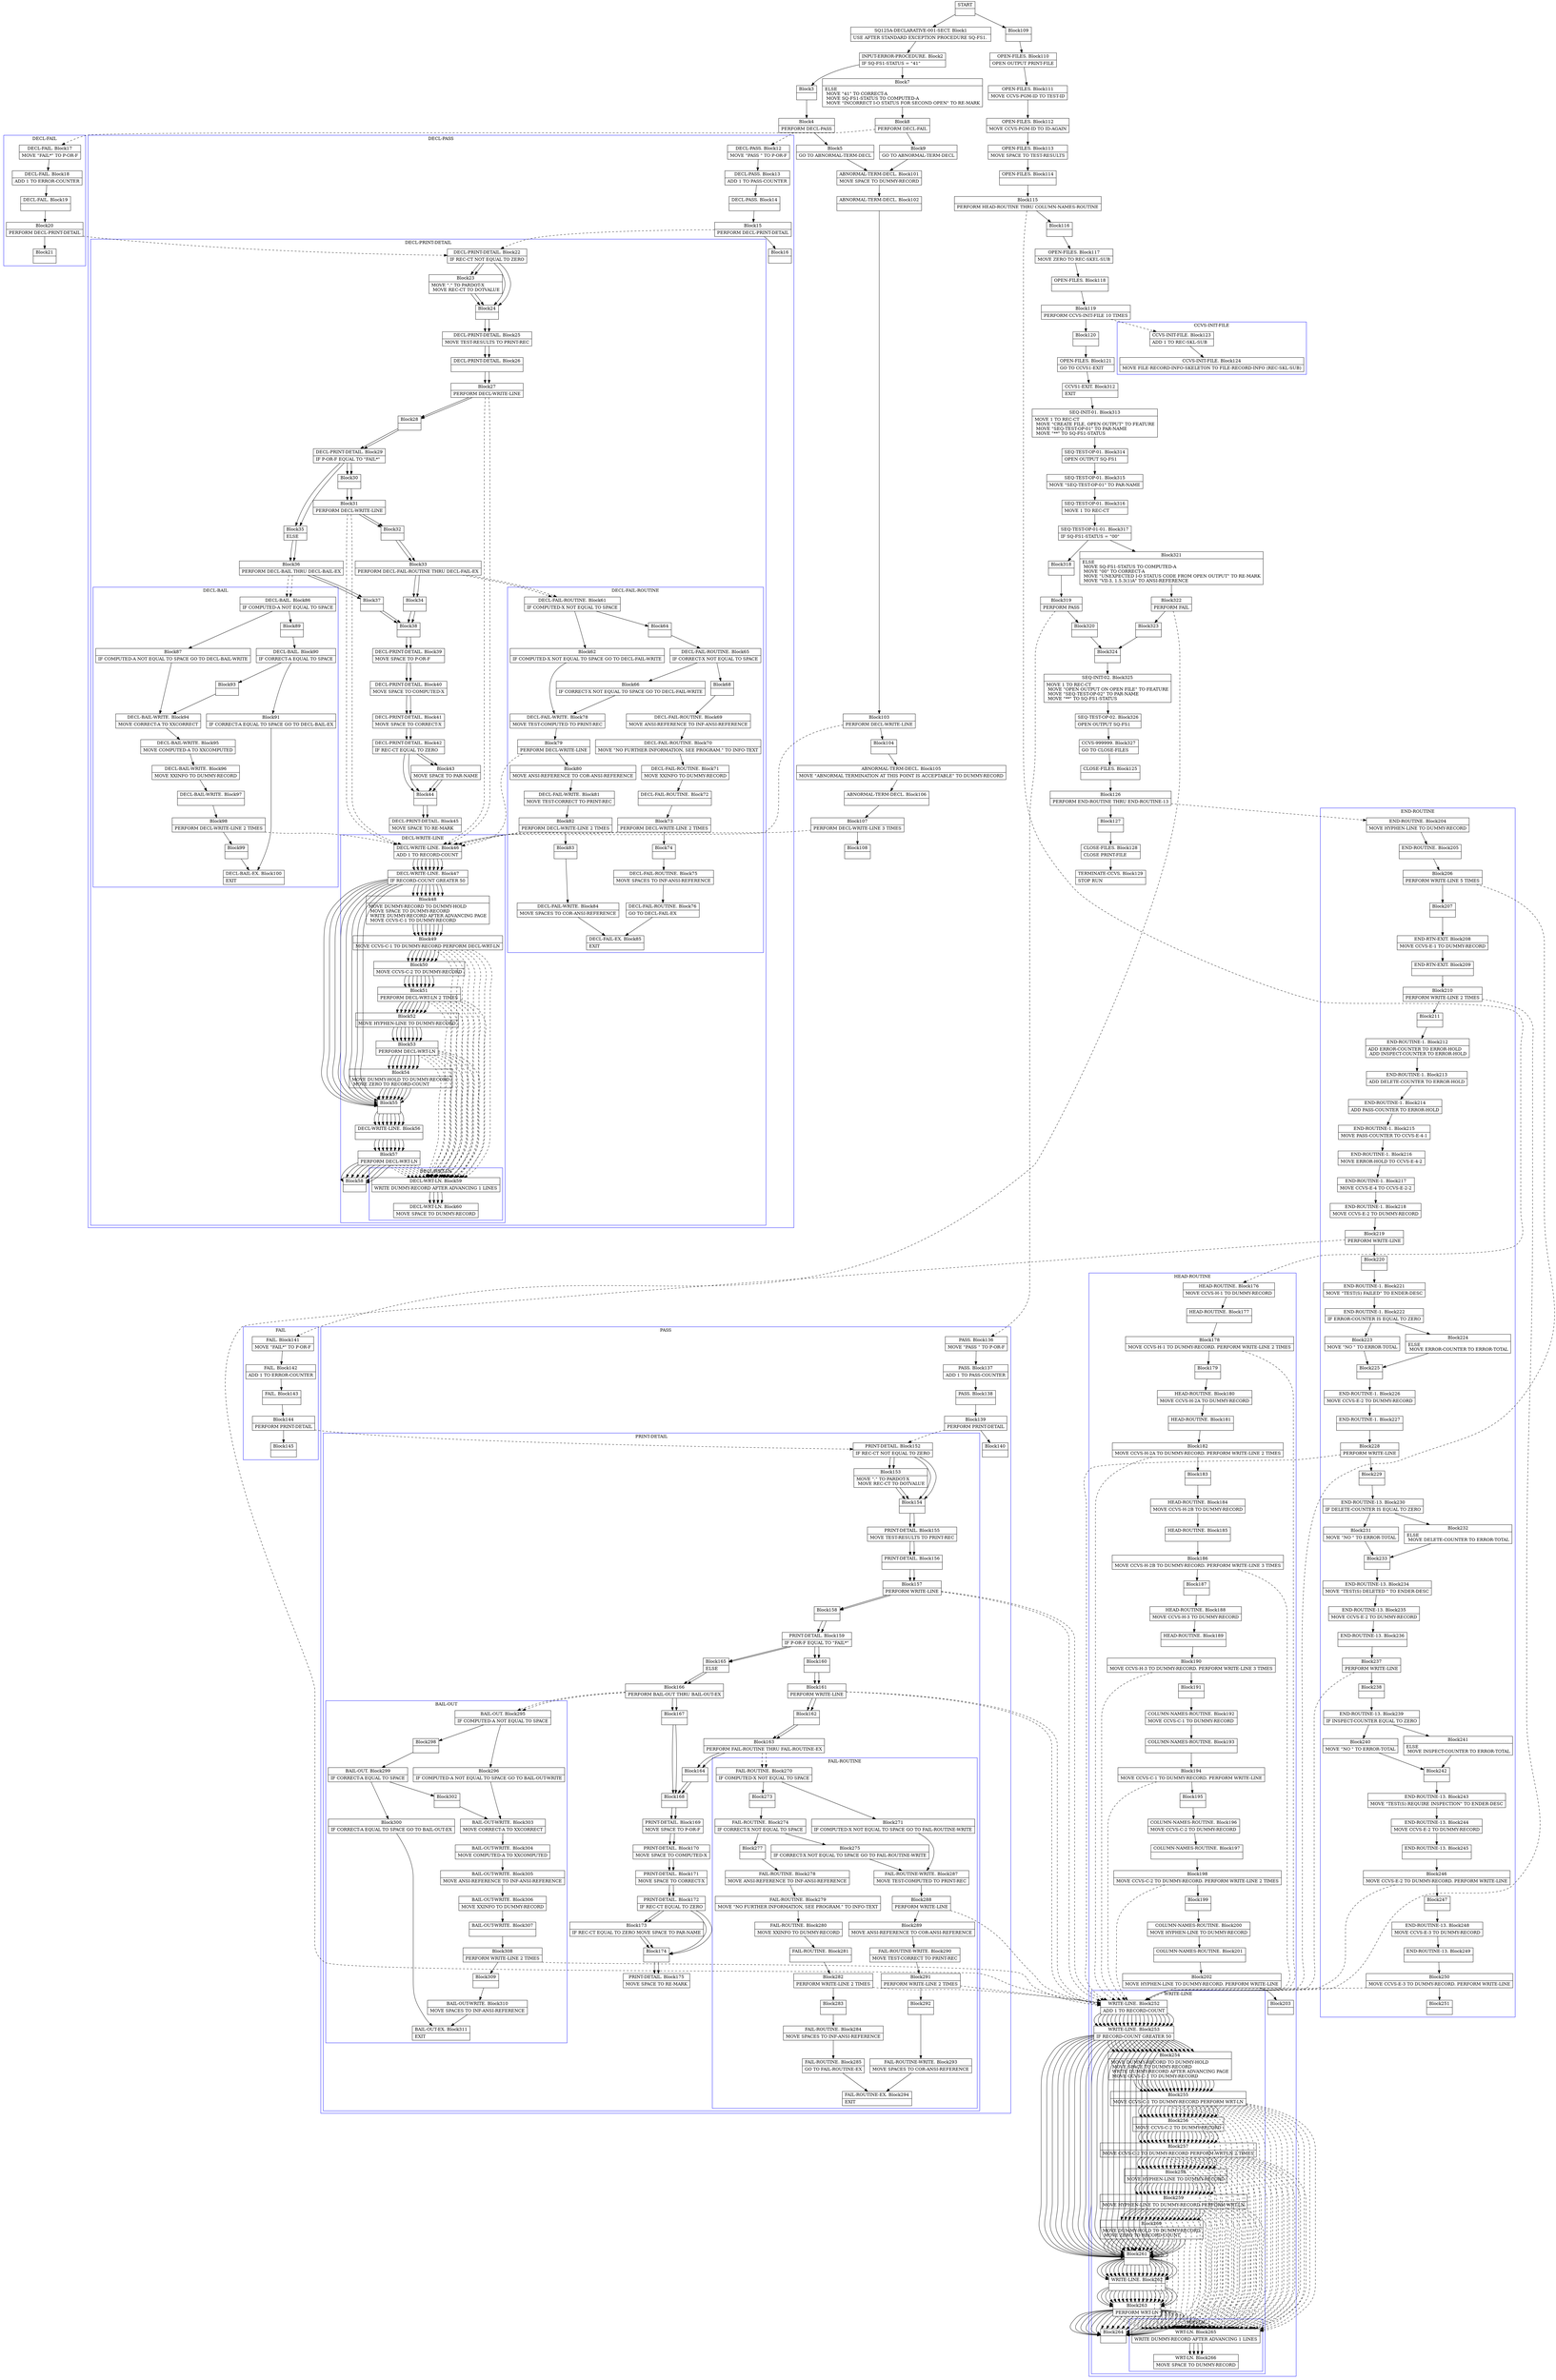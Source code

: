 digraph Cfg {
compound=true;
node [
shape = "record"
]

edge [
arrowtail = "empty"
]
Block0 [
label = "{START|}"
]
Block1 [
label = "{SQ125A-DECLARATIVE-001-SECT. Block1|    USE AFTER STANDARD EXCEPTION PROCEDURE SQ-FS1. \l}"
]
Block2 [
label = "{INPUT-ERROR-PROCEDURE. Block2|    IF SQ-FS1-STATUS = \"41\"\l}"
]
Block3 [
label = "{Block3|}"
]
Block4 [
label = "{Block4|            PERFORM DECL-PASS\l}"
]
subgraph cluster_1{
color = blue;
label = "DECL-PASS";
Block12 [
label = "{DECL-PASS. Block12|    MOVE   \"PASS \" TO P-OR-F\l}"
]
Block13 [
label = "{DECL-PASS. Block13|    ADD     1 TO PASS-COUNTER\l}"
]
Block14 [
label = "{DECL-PASS. Block14|}"
]
Block15 [
label = "{Block15|    PERFORM DECL-PRINT-DETAIL\l}"
]
subgraph cluster_3{
color = blue;
label = "DECL-PRINT-DETAIL";
Block22 [
label = "{DECL-PRINT-DETAIL. Block22|    IF REC-CT NOT EQUAL TO ZERO\l}"
]
Block23 [
label = "{Block23|            MOVE \".\" TO PARDOT-X\l            MOVE REC-CT TO DOTVALUE\l}"
]
Block24 [
label = "{Block24|}"
]
Block25 [
label = "{DECL-PRINT-DETAIL. Block25|    MOVE    TEST-RESULTS TO PRINT-REC\l}"
]
Block26 [
label = "{DECL-PRINT-DETAIL. Block26|}"
]
Block27 [
label = "{Block27|    PERFORM DECL-WRITE-LINE\l}"
]
subgraph cluster_5{
color = blue;
label = "DECL-WRITE-LINE";
Block46 [
label = "{DECL-WRITE-LINE. Block46|    ADD     1 TO RECORD-COUNT\l}"
]
Block47 [
label = "{DECL-WRITE-LINE. Block47|    IF RECORD-COUNT GREATER 50\l}"
]
Block48 [
label = "{Block48|        MOVE    DUMMY-RECORD TO DUMMY-HOLD\l        MOVE    SPACE TO DUMMY-RECORD\l        WRITE   DUMMY-RECORD AFTER ADVANCING PAGE\l        MOVE    CCVS-C-1 TO DUMMY-RECORD\l}"
]
Block49 [
label = "{Block49|        MOVE    CCVS-C-1 TO DUMMY-RECORD PERFORM DECL-WRT-LN\l}"
]
subgraph cluster_9{
color = blue;
label = "DECL-WRT-LN";
Block59 [
label = "{DECL-WRT-LN. Block59|    WRITE   DUMMY-RECORD AFTER ADVANCING 1 LINES\l}"
]
Block60 [
label = "{DECL-WRT-LN. Block60|    MOVE    SPACE TO DUMMY-RECORD\l}"
]
Block59 -> Block60

}
Block49 -> Block59 [style=dashed]

Block50 [
label = "{Block50|        MOVE    CCVS-C-2 TO DUMMY-RECORD\l}"
]
Block51 [
label = "{Block51|        PERFORM DECL-WRT-LN 2 TIMES\l}"
]
subgraph cluster_10{
color = blue;
label = "DECL-WRT-LN";
Block59 [
label = "{DECL-WRT-LN. Block59|    WRITE   DUMMY-RECORD AFTER ADVANCING 1 LINES\l}"
]
Block60 [
label = "{DECL-WRT-LN. Block60|    MOVE    SPACE TO DUMMY-RECORD\l}"
]
Block59 -> Block60

}
Block51 -> Block59 [style=dashed]

Block52 [
label = "{Block52|        MOVE    HYPHEN-LINE TO DUMMY-RECORD\l}"
]
Block53 [
label = "{Block53|        PERFORM DECL-WRT-LN\l}"
]
subgraph cluster_11{
color = blue;
label = "DECL-WRT-LN";
Block59 [
label = "{DECL-WRT-LN. Block59|    WRITE   DUMMY-RECORD AFTER ADVANCING 1 LINES\l}"
]
Block60 [
label = "{DECL-WRT-LN. Block60|    MOVE    SPACE TO DUMMY-RECORD\l}"
]
Block59 -> Block60

}
Block53 -> Block59 [style=dashed]

Block54 [
label = "{Block54|        MOVE    DUMMY-HOLD TO DUMMY-RECORD\l        MOVE    ZERO TO RECORD-COUNT\l}"
]
Block55 [
label = "{Block55|}"
]
Block56 [
label = "{DECL-WRITE-LINE. Block56|}"
]
Block57 [
label = "{Block57|    PERFORM DECL-WRT-LN\l}"
]
subgraph cluster_12{
color = blue;
label = "DECL-WRT-LN";
Block59 [
label = "{DECL-WRT-LN. Block59|    WRITE   DUMMY-RECORD AFTER ADVANCING 1 LINES\l}"
]
Block60 [
label = "{DECL-WRT-LN. Block60|    MOVE    SPACE TO DUMMY-RECORD\l}"
]
Block59 -> Block60

}
Block57 -> Block59 [style=dashed]

Block58 [
label = "{Block58|}"
]
Block46 -> Block47
Block47 -> Block48
Block47 -> Block55
Block48 -> Block49
Block49 -> Block50
Block50 -> Block51
Block51 -> Block52
Block52 -> Block53
Block53 -> Block54
Block54 -> Block55
Block55 -> Block56
Block56 -> Block57
Block57 -> Block58

}
Block27 -> Block46 [style=dashed]

Block28 [
label = "{Block28|}"
]
Block29 [
label = "{DECL-PRINT-DETAIL. Block29|    IF P-OR-F EQUAL TO \"FAIL*\"\l}"
]
Block30 [
label = "{Block30|}"
]
Block31 [
label = "{Block31|        PERFORM DECL-WRITE-LINE\l}"
]
subgraph cluster_6{
color = blue;
label = "DECL-WRITE-LINE";
Block46 [
label = "{DECL-WRITE-LINE. Block46|    ADD     1 TO RECORD-COUNT\l}"
]
Block47 [
label = "{DECL-WRITE-LINE. Block47|    IF RECORD-COUNT GREATER 50\l}"
]
Block48 [
label = "{Block48|        MOVE    DUMMY-RECORD TO DUMMY-HOLD\l        MOVE    SPACE TO DUMMY-RECORD\l        WRITE   DUMMY-RECORD AFTER ADVANCING PAGE\l        MOVE    CCVS-C-1 TO DUMMY-RECORD\l}"
]
Block49 [
label = "{Block49|        MOVE    CCVS-C-1 TO DUMMY-RECORD PERFORM DECL-WRT-LN\l}"
]
Block49 -> Block59 [style=dashed]

Block50 [
label = "{Block50|        MOVE    CCVS-C-2 TO DUMMY-RECORD\l}"
]
Block51 [
label = "{Block51|        PERFORM DECL-WRT-LN 2 TIMES\l}"
]
Block51 -> Block59 [style=dashed]

Block52 [
label = "{Block52|        MOVE    HYPHEN-LINE TO DUMMY-RECORD\l}"
]
Block53 [
label = "{Block53|        PERFORM DECL-WRT-LN\l}"
]
Block53 -> Block59 [style=dashed]

Block54 [
label = "{Block54|        MOVE    DUMMY-HOLD TO DUMMY-RECORD\l        MOVE    ZERO TO RECORD-COUNT\l}"
]
Block55 [
label = "{Block55|}"
]
Block56 [
label = "{DECL-WRITE-LINE. Block56|}"
]
Block57 [
label = "{Block57|    PERFORM DECL-WRT-LN\l}"
]
Block57 -> Block59 [style=dashed]

Block58 [
label = "{Block58|}"
]
Block46 -> Block47
Block47 -> Block48
Block47 -> Block55
Block48 -> Block49
Block49 -> Block50
Block50 -> Block51
Block51 -> Block52
Block52 -> Block53
Block53 -> Block54
Block54 -> Block55
Block55 -> Block56
Block56 -> Block57
Block57 -> Block58

}
Block31 -> Block46 [style=dashed]

Block32 [
label = "{Block32|}"
]
Block33 [
label = "{Block33|        PERFORM DECL-FAIL-ROUTINE THRU DECL-FAIL-EX\l}"
]
subgraph cluster_7{
color = blue;
label = "DECL-FAIL-ROUTINE";
Block61 [
label = "{DECL-FAIL-ROUTINE. Block61|    IF COMPUTED-X NOT EQUAL TO SPACE\l}"
]
Block62 [
label = "{Block62|    IF COMPUTED-X NOT EQUAL TO SPACE GO TO DECL-FAIL-WRITE\l}"
]
Block78 [
label = "{DECL-FAIL-WRITE. Block78|    MOVE    TEST-COMPUTED TO PRINT-REC\l}"
]
Block79 [
label = "{Block79|    PERFORM DECL-WRITE-LINE\l}"
]
subgraph cluster_14{
color = blue;
label = "DECL-WRITE-LINE";
Block46 [
label = "{DECL-WRITE-LINE. Block46|    ADD     1 TO RECORD-COUNT\l}"
]
Block47 [
label = "{DECL-WRITE-LINE. Block47|    IF RECORD-COUNT GREATER 50\l}"
]
Block48 [
label = "{Block48|        MOVE    DUMMY-RECORD TO DUMMY-HOLD\l        MOVE    SPACE TO DUMMY-RECORD\l        WRITE   DUMMY-RECORD AFTER ADVANCING PAGE\l        MOVE    CCVS-C-1 TO DUMMY-RECORD\l}"
]
Block49 [
label = "{Block49|        MOVE    CCVS-C-1 TO DUMMY-RECORD PERFORM DECL-WRT-LN\l}"
]
Block49 -> Block59 [style=dashed]

Block50 [
label = "{Block50|        MOVE    CCVS-C-2 TO DUMMY-RECORD\l}"
]
Block51 [
label = "{Block51|        PERFORM DECL-WRT-LN 2 TIMES\l}"
]
Block51 -> Block59 [style=dashed]

Block52 [
label = "{Block52|        MOVE    HYPHEN-LINE TO DUMMY-RECORD\l}"
]
Block53 [
label = "{Block53|        PERFORM DECL-WRT-LN\l}"
]
Block53 -> Block59 [style=dashed]

Block54 [
label = "{Block54|        MOVE    DUMMY-HOLD TO DUMMY-RECORD\l        MOVE    ZERO TO RECORD-COUNT\l}"
]
Block55 [
label = "{Block55|}"
]
Block56 [
label = "{DECL-WRITE-LINE. Block56|}"
]
Block57 [
label = "{Block57|    PERFORM DECL-WRT-LN\l}"
]
Block57 -> Block59 [style=dashed]

Block58 [
label = "{Block58|}"
]
Block46 -> Block47
Block47 -> Block48
Block47 -> Block55
Block48 -> Block49
Block49 -> Block50
Block50 -> Block51
Block51 -> Block52
Block52 -> Block53
Block53 -> Block54
Block54 -> Block55
Block55 -> Block56
Block56 -> Block57
Block57 -> Block58

}
Block79 -> Block46 [style=dashed]

Block80 [
label = "{Block80|    MOVE    ANSI-REFERENCE TO COR-ANSI-REFERENCE\l}"
]
Block81 [
label = "{DECL-FAIL-WRITE. Block81|    MOVE    TEST-CORRECT TO PRINT-REC\l}"
]
Block82 [
label = "{Block82|    PERFORM DECL-WRITE-LINE 2 TIMES\l}"
]
subgraph cluster_15{
color = blue;
label = "DECL-WRITE-LINE";
Block46 [
label = "{DECL-WRITE-LINE. Block46|    ADD     1 TO RECORD-COUNT\l}"
]
Block47 [
label = "{DECL-WRITE-LINE. Block47|    IF RECORD-COUNT GREATER 50\l}"
]
Block48 [
label = "{Block48|        MOVE    DUMMY-RECORD TO DUMMY-HOLD\l        MOVE    SPACE TO DUMMY-RECORD\l        WRITE   DUMMY-RECORD AFTER ADVANCING PAGE\l        MOVE    CCVS-C-1 TO DUMMY-RECORD\l}"
]
Block49 [
label = "{Block49|        MOVE    CCVS-C-1 TO DUMMY-RECORD PERFORM DECL-WRT-LN\l}"
]
Block49 -> Block59 [style=dashed]

Block50 [
label = "{Block50|        MOVE    CCVS-C-2 TO DUMMY-RECORD\l}"
]
Block51 [
label = "{Block51|        PERFORM DECL-WRT-LN 2 TIMES\l}"
]
Block51 -> Block59 [style=dashed]

Block52 [
label = "{Block52|        MOVE    HYPHEN-LINE TO DUMMY-RECORD\l}"
]
Block53 [
label = "{Block53|        PERFORM DECL-WRT-LN\l}"
]
Block53 -> Block59 [style=dashed]

Block54 [
label = "{Block54|        MOVE    DUMMY-HOLD TO DUMMY-RECORD\l        MOVE    ZERO TO RECORD-COUNT\l}"
]
Block55 [
label = "{Block55|}"
]
Block56 [
label = "{DECL-WRITE-LINE. Block56|}"
]
Block57 [
label = "{Block57|    PERFORM DECL-WRT-LN\l}"
]
Block57 -> Block59 [style=dashed]

Block58 [
label = "{Block58|}"
]
Block46 -> Block47
Block47 -> Block48
Block47 -> Block55
Block48 -> Block49
Block49 -> Block50
Block50 -> Block51
Block51 -> Block52
Block52 -> Block53
Block53 -> Block54
Block54 -> Block55
Block55 -> Block56
Block56 -> Block57
Block57 -> Block58

}
Block82 -> Block46 [style=dashed]

Block83 [
label = "{Block83|}"
]
Block84 [
label = "{DECL-FAIL-WRITE. Block84|    MOVE    SPACES TO COR-ANSI-REFERENCE\l}"
]
Block85 [
label = "{DECL-FAIL-EX. Block85|    EXIT\l}"
]
Block64 [
label = "{Block64|}"
]
Block65 [
label = "{DECL-FAIL-ROUTINE. Block65|    IF CORRECT-X NOT EQUAL TO SPACE\l}"
]
Block66 [
label = "{Block66|    IF CORRECT-X NOT EQUAL TO SPACE GO TO DECL-FAIL-WRITE\l}"
]
Block68 [
label = "{Block68|}"
]
Block69 [
label = "{DECL-FAIL-ROUTINE. Block69|    MOVE    ANSI-REFERENCE TO INF-ANSI-REFERENCE\l}"
]
Block70 [
label = "{DECL-FAIL-ROUTINE. Block70|    MOVE   \"NO FURTHER INFORMATION, SEE PROGRAM.\" TO INFO-TEXT\l}"
]
Block71 [
label = "{DECL-FAIL-ROUTINE. Block71|    MOVE    XXINFO TO DUMMY-RECORD\l}"
]
Block72 [
label = "{DECL-FAIL-ROUTINE. Block72|}"
]
Block73 [
label = "{Block73|    PERFORM DECL-WRITE-LINE 2 TIMES\l}"
]
subgraph cluster_13{
color = blue;
label = "DECL-WRITE-LINE";
Block46 [
label = "{DECL-WRITE-LINE. Block46|    ADD     1 TO RECORD-COUNT\l}"
]
Block47 [
label = "{DECL-WRITE-LINE. Block47|    IF RECORD-COUNT GREATER 50\l}"
]
Block48 [
label = "{Block48|        MOVE    DUMMY-RECORD TO DUMMY-HOLD\l        MOVE    SPACE TO DUMMY-RECORD\l        WRITE   DUMMY-RECORD AFTER ADVANCING PAGE\l        MOVE    CCVS-C-1 TO DUMMY-RECORD\l}"
]
Block49 [
label = "{Block49|        MOVE    CCVS-C-1 TO DUMMY-RECORD PERFORM DECL-WRT-LN\l}"
]
Block49 -> Block59 [style=dashed]

Block50 [
label = "{Block50|        MOVE    CCVS-C-2 TO DUMMY-RECORD\l}"
]
Block51 [
label = "{Block51|        PERFORM DECL-WRT-LN 2 TIMES\l}"
]
Block51 -> Block59 [style=dashed]

Block52 [
label = "{Block52|        MOVE    HYPHEN-LINE TO DUMMY-RECORD\l}"
]
Block53 [
label = "{Block53|        PERFORM DECL-WRT-LN\l}"
]
Block53 -> Block59 [style=dashed]

Block54 [
label = "{Block54|        MOVE    DUMMY-HOLD TO DUMMY-RECORD\l        MOVE    ZERO TO RECORD-COUNT\l}"
]
Block55 [
label = "{Block55|}"
]
Block56 [
label = "{DECL-WRITE-LINE. Block56|}"
]
Block57 [
label = "{Block57|    PERFORM DECL-WRT-LN\l}"
]
Block57 -> Block59 [style=dashed]

Block58 [
label = "{Block58|}"
]
Block46 -> Block47
Block47 -> Block48
Block47 -> Block55
Block48 -> Block49
Block49 -> Block50
Block50 -> Block51
Block51 -> Block52
Block52 -> Block53
Block53 -> Block54
Block54 -> Block55
Block55 -> Block56
Block56 -> Block57
Block57 -> Block58

}
Block73 -> Block46 [style=dashed]

Block74 [
label = "{Block74|}"
]
Block75 [
label = "{DECL-FAIL-ROUTINE. Block75|    MOVE    SPACES TO INF-ANSI-REFERENCE\l}"
]
Block76 [
label = "{DECL-FAIL-ROUTINE. Block76|    GO TO   DECL-FAIL-EX\l}"
]
Block61 -> Block62
Block61 -> Block64
Block62 -> Block78
Block78 -> Block79
Block79 -> Block80
Block80 -> Block81
Block81 -> Block82
Block82 -> Block83
Block83 -> Block84
Block84 -> Block85
Block64 -> Block65
Block65 -> Block66
Block65 -> Block68
Block66 -> Block78
Block68 -> Block69
Block69 -> Block70
Block70 -> Block71
Block71 -> Block72
Block72 -> Block73
Block73 -> Block74
Block74 -> Block75
Block75 -> Block76
Block76 -> Block85

}
Block33 -> Block61 [style=dashed]

Block34 [
label = "{Block34|}"
]
Block38 [
label = "{Block38|}"
]
Block39 [
label = "{DECL-PRINT-DETAIL. Block39|    MOVE    SPACE TO P-OR-F\l}"
]
Block40 [
label = "{DECL-PRINT-DETAIL. Block40|    MOVE    SPACE TO COMPUTED-X\l}"
]
Block41 [
label = "{DECL-PRINT-DETAIL. Block41|    MOVE    SPACE TO CORRECT-X\l}"
]
Block42 [
label = "{DECL-PRINT-DETAIL. Block42|    IF REC-CT EQUAL TO ZERO\l}"
]
Block43 [
label = "{Block43|        MOVE    SPACE TO PAR-NAME\l}"
]
Block44 [
label = "{Block44|}"
]
Block45 [
label = "{DECL-PRINT-DETAIL. Block45|    MOVE    SPACE TO RE-MARK\l}"
]
Block35 [
label = "{Block35|    ELSE\l}"
]
Block36 [
label = "{Block36|        PERFORM DECL-BAIL THRU DECL-BAIL-EX\l}"
]
subgraph cluster_8{
color = blue;
label = "DECL-BAIL";
Block86 [
label = "{DECL-BAIL. Block86|    IF COMPUTED-A NOT EQUAL TO SPACE\l}"
]
Block87 [
label = "{Block87|    IF COMPUTED-A NOT EQUAL TO SPACE GO TO DECL-BAIL-WRITE\l}"
]
Block94 [
label = "{DECL-BAIL-WRITE. Block94|    MOVE    CORRECT-A TO XXCORRECT\l}"
]
Block95 [
label = "{DECL-BAIL-WRITE. Block95|    MOVE    COMPUTED-A TO XXCOMPUTED\l}"
]
Block96 [
label = "{DECL-BAIL-WRITE. Block96|    MOVE    XXINFO TO DUMMY-RECORD\l}"
]
Block97 [
label = "{DECL-BAIL-WRITE. Block97|}"
]
Block98 [
label = "{Block98|    PERFORM DECL-WRITE-LINE 2 TIMES\l}"
]
subgraph cluster_16{
color = blue;
label = "DECL-WRITE-LINE";
Block46 [
label = "{DECL-WRITE-LINE. Block46|    ADD     1 TO RECORD-COUNT\l}"
]
Block47 [
label = "{DECL-WRITE-LINE. Block47|    IF RECORD-COUNT GREATER 50\l}"
]
Block48 [
label = "{Block48|        MOVE    DUMMY-RECORD TO DUMMY-HOLD\l        MOVE    SPACE TO DUMMY-RECORD\l        WRITE   DUMMY-RECORD AFTER ADVANCING PAGE\l        MOVE    CCVS-C-1 TO DUMMY-RECORD\l}"
]
Block49 [
label = "{Block49|        MOVE    CCVS-C-1 TO DUMMY-RECORD PERFORM DECL-WRT-LN\l}"
]
Block49 -> Block59 [style=dashed]

Block50 [
label = "{Block50|        MOVE    CCVS-C-2 TO DUMMY-RECORD\l}"
]
Block51 [
label = "{Block51|        PERFORM DECL-WRT-LN 2 TIMES\l}"
]
Block51 -> Block59 [style=dashed]

Block52 [
label = "{Block52|        MOVE    HYPHEN-LINE TO DUMMY-RECORD\l}"
]
Block53 [
label = "{Block53|        PERFORM DECL-WRT-LN\l}"
]
Block53 -> Block59 [style=dashed]

Block54 [
label = "{Block54|        MOVE    DUMMY-HOLD TO DUMMY-RECORD\l        MOVE    ZERO TO RECORD-COUNT\l}"
]
Block55 [
label = "{Block55|}"
]
Block56 [
label = "{DECL-WRITE-LINE. Block56|}"
]
Block57 [
label = "{Block57|    PERFORM DECL-WRT-LN\l}"
]
Block57 -> Block59 [style=dashed]

Block58 [
label = "{Block58|}"
]
Block46 -> Block47
Block47 -> Block48
Block47 -> Block55
Block48 -> Block49
Block49 -> Block50
Block50 -> Block51
Block51 -> Block52
Block52 -> Block53
Block53 -> Block54
Block54 -> Block55
Block55 -> Block56
Block56 -> Block57
Block57 -> Block58

}
Block98 -> Block46 [style=dashed]

Block99 [
label = "{Block99|}"
]
Block100 [
label = "{DECL-BAIL-EX. Block100|    EXIT\l}"
]
Block89 [
label = "{Block89|}"
]
Block90 [
label = "{DECL-BAIL. Block90|    IF CORRECT-A EQUAL TO SPACE\l}"
]
Block91 [
label = "{Block91|    IF CORRECT-A EQUAL TO SPACE GO TO DECL-BAIL-EX\l}"
]
Block93 [
label = "{Block93|}"
]
Block86 -> Block87
Block86 -> Block89
Block87 -> Block94
Block94 -> Block95
Block95 -> Block96
Block96 -> Block97
Block97 -> Block98
Block98 -> Block99
Block99 -> Block100
Block89 -> Block90
Block90 -> Block91
Block90 -> Block93
Block91 -> Block100
Block93 -> Block94

}
Block36 -> Block86 [style=dashed]

Block37 [
label = "{Block37|}"
]
Block22 -> Block23
Block22 -> Block24
Block23 -> Block24
Block24 -> Block25
Block25 -> Block26
Block26 -> Block27
Block27 -> Block28
Block28 -> Block29
Block29 -> Block30
Block29 -> Block35
Block30 -> Block31
Block31 -> Block32
Block32 -> Block33
Block33 -> Block34
Block34 -> Block38
Block38 -> Block39
Block39 -> Block40
Block40 -> Block41
Block41 -> Block42
Block42 -> Block43
Block42 -> Block44
Block43 -> Block44
Block44 -> Block45
Block35 -> Block36
Block36 -> Block37
Block37 -> Block38

}
Block15 -> Block22 [style=dashed]

Block16 [
label = "{Block16|}"
]
Block12 -> Block13
Block13 -> Block14
Block14 -> Block15
Block15 -> Block16

}
Block4 -> Block12 [style=dashed]

Block5 [
label = "{Block5|            GO TO ABNORMAL-TERM-DECL\l}"
]
Block101 [
label = "{ABNORMAL-TERM-DECL. Block101|    MOVE SPACE TO DUMMY-RECORD\l}"
]
Block102 [
label = "{ABNORMAL-TERM-DECL. Block102|}"
]
Block103 [
label = "{Block103|    PERFORM DECL-WRITE-LINE\l}"
]
subgraph cluster_17{
color = blue;
label = "DECL-WRITE-LINE";
Block46 [
label = "{DECL-WRITE-LINE. Block46|    ADD     1 TO RECORD-COUNT\l}"
]
Block47 [
label = "{DECL-WRITE-LINE. Block47|    IF RECORD-COUNT GREATER 50\l}"
]
Block48 [
label = "{Block48|        MOVE    DUMMY-RECORD TO DUMMY-HOLD\l        MOVE    SPACE TO DUMMY-RECORD\l        WRITE   DUMMY-RECORD AFTER ADVANCING PAGE\l        MOVE    CCVS-C-1 TO DUMMY-RECORD\l}"
]
Block49 [
label = "{Block49|        MOVE    CCVS-C-1 TO DUMMY-RECORD PERFORM DECL-WRT-LN\l}"
]
Block49 -> Block59 [style=dashed]

Block50 [
label = "{Block50|        MOVE    CCVS-C-2 TO DUMMY-RECORD\l}"
]
Block51 [
label = "{Block51|        PERFORM DECL-WRT-LN 2 TIMES\l}"
]
Block51 -> Block59 [style=dashed]

Block52 [
label = "{Block52|        MOVE    HYPHEN-LINE TO DUMMY-RECORD\l}"
]
Block53 [
label = "{Block53|        PERFORM DECL-WRT-LN\l}"
]
Block53 -> Block59 [style=dashed]

Block54 [
label = "{Block54|        MOVE    DUMMY-HOLD TO DUMMY-RECORD\l        MOVE    ZERO TO RECORD-COUNT\l}"
]
Block55 [
label = "{Block55|}"
]
Block56 [
label = "{DECL-WRITE-LINE. Block56|}"
]
Block57 [
label = "{Block57|    PERFORM DECL-WRT-LN\l}"
]
Block57 -> Block59 [style=dashed]

Block58 [
label = "{Block58|}"
]
Block46 -> Block47
Block47 -> Block48
Block47 -> Block55
Block48 -> Block49
Block49 -> Block50
Block50 -> Block51
Block51 -> Block52
Block52 -> Block53
Block53 -> Block54
Block54 -> Block55
Block55 -> Block56
Block56 -> Block57
Block57 -> Block58

}
Block103 -> Block46 [style=dashed]

Block104 [
label = "{Block104|}"
]
Block105 [
label = "{ABNORMAL-TERM-DECL. Block105|    MOVE \"ABNORMAL TERMINATION AT THIS POINT IS ACCEPTABLE\"              TO DUMMY-RECORD\l}"
]
Block106 [
label = "{ABNORMAL-TERM-DECL. Block106|}"
]
Block107 [
label = "{Block107|    PERFORM DECL-WRITE-LINE 3 TIMES\l}"
]
subgraph cluster_18{
color = blue;
label = "DECL-WRITE-LINE";
Block46 [
label = "{DECL-WRITE-LINE. Block46|    ADD     1 TO RECORD-COUNT\l}"
]
Block47 [
label = "{DECL-WRITE-LINE. Block47|    IF RECORD-COUNT GREATER 50\l}"
]
Block48 [
label = "{Block48|        MOVE    DUMMY-RECORD TO DUMMY-HOLD\l        MOVE    SPACE TO DUMMY-RECORD\l        WRITE   DUMMY-RECORD AFTER ADVANCING PAGE\l        MOVE    CCVS-C-1 TO DUMMY-RECORD\l}"
]
Block49 [
label = "{Block49|        MOVE    CCVS-C-1 TO DUMMY-RECORD PERFORM DECL-WRT-LN\l}"
]
Block49 -> Block59 [style=dashed]

Block50 [
label = "{Block50|        MOVE    CCVS-C-2 TO DUMMY-RECORD\l}"
]
Block51 [
label = "{Block51|        PERFORM DECL-WRT-LN 2 TIMES\l}"
]
Block51 -> Block59 [style=dashed]

Block52 [
label = "{Block52|        MOVE    HYPHEN-LINE TO DUMMY-RECORD\l}"
]
Block53 [
label = "{Block53|        PERFORM DECL-WRT-LN\l}"
]
Block53 -> Block59 [style=dashed]

Block54 [
label = "{Block54|        MOVE    DUMMY-HOLD TO DUMMY-RECORD\l        MOVE    ZERO TO RECORD-COUNT\l}"
]
Block55 [
label = "{Block55|}"
]
Block56 [
label = "{DECL-WRITE-LINE. Block56|}"
]
Block57 [
label = "{Block57|    PERFORM DECL-WRT-LN\l}"
]
Block57 -> Block59 [style=dashed]

Block58 [
label = "{Block58|}"
]
Block46 -> Block47
Block47 -> Block48
Block47 -> Block55
Block48 -> Block49
Block49 -> Block50
Block50 -> Block51
Block51 -> Block52
Block52 -> Block53
Block53 -> Block54
Block54 -> Block55
Block55 -> Block56
Block56 -> Block57
Block57 -> Block58

}
Block107 -> Block46 [style=dashed]

Block108 [
label = "{Block108|}"
]
Block7 [
label = "{Block7|    ELSE\l            MOVE \"41\" TO CORRECT-A\l            MOVE SQ-FS1-STATUS TO COMPUTED-A\l            MOVE \"INCORRECT I-O STATUS FOR SECOND OPEN\"                      TO RE-MARK\l}"
]
Block8 [
label = "{Block8|            PERFORM DECL-FAIL\l}"
]
subgraph cluster_2{
color = blue;
label = "DECL-FAIL";
Block17 [
label = "{DECL-FAIL. Block17|    MOVE   \"FAIL*\" TO P-OR-F\l}"
]
Block18 [
label = "{DECL-FAIL. Block18|    ADD     1 TO ERROR-COUNTER\l}"
]
Block19 [
label = "{DECL-FAIL. Block19|}"
]
Block20 [
label = "{Block20|    PERFORM DECL-PRINT-DETAIL\l}"
]
subgraph cluster_4{
color = blue;
label = "DECL-PRINT-DETAIL";
Block22 [
label = "{DECL-PRINT-DETAIL. Block22|    IF REC-CT NOT EQUAL TO ZERO\l}"
]
Block23 [
label = "{Block23|            MOVE \".\" TO PARDOT-X\l            MOVE REC-CT TO DOTVALUE\l}"
]
Block24 [
label = "{Block24|}"
]
Block25 [
label = "{DECL-PRINT-DETAIL. Block25|    MOVE    TEST-RESULTS TO PRINT-REC\l}"
]
Block26 [
label = "{DECL-PRINT-DETAIL. Block26|}"
]
Block27 [
label = "{Block27|    PERFORM DECL-WRITE-LINE\l}"
]
Block27 -> Block46 [style=dashed]

Block28 [
label = "{Block28|}"
]
Block29 [
label = "{DECL-PRINT-DETAIL. Block29|    IF P-OR-F EQUAL TO \"FAIL*\"\l}"
]
Block30 [
label = "{Block30|}"
]
Block31 [
label = "{Block31|        PERFORM DECL-WRITE-LINE\l}"
]
Block31 -> Block46 [style=dashed]

Block32 [
label = "{Block32|}"
]
Block33 [
label = "{Block33|        PERFORM DECL-FAIL-ROUTINE THRU DECL-FAIL-EX\l}"
]
Block33 -> Block61 [style=dashed]

Block34 [
label = "{Block34|}"
]
Block38 [
label = "{Block38|}"
]
Block39 [
label = "{DECL-PRINT-DETAIL. Block39|    MOVE    SPACE TO P-OR-F\l}"
]
Block40 [
label = "{DECL-PRINT-DETAIL. Block40|    MOVE    SPACE TO COMPUTED-X\l}"
]
Block41 [
label = "{DECL-PRINT-DETAIL. Block41|    MOVE    SPACE TO CORRECT-X\l}"
]
Block42 [
label = "{DECL-PRINT-DETAIL. Block42|    IF REC-CT EQUAL TO ZERO\l}"
]
Block43 [
label = "{Block43|        MOVE    SPACE TO PAR-NAME\l}"
]
Block44 [
label = "{Block44|}"
]
Block45 [
label = "{DECL-PRINT-DETAIL. Block45|    MOVE    SPACE TO RE-MARK\l}"
]
Block35 [
label = "{Block35|    ELSE\l}"
]
Block36 [
label = "{Block36|        PERFORM DECL-BAIL THRU DECL-BAIL-EX\l}"
]
Block36 -> Block86 [style=dashed]

Block37 [
label = "{Block37|}"
]
Block22 -> Block23
Block22 -> Block24
Block23 -> Block24
Block24 -> Block25
Block25 -> Block26
Block26 -> Block27
Block27 -> Block28
Block28 -> Block29
Block29 -> Block30
Block29 -> Block35
Block30 -> Block31
Block31 -> Block32
Block32 -> Block33
Block33 -> Block34
Block34 -> Block38
Block38 -> Block39
Block39 -> Block40
Block40 -> Block41
Block41 -> Block42
Block42 -> Block43
Block42 -> Block44
Block43 -> Block44
Block44 -> Block45
Block35 -> Block36
Block36 -> Block37
Block37 -> Block38

}
Block20 -> Block22 [style=dashed]

Block21 [
label = "{Block21|}"
]
Block17 -> Block18
Block18 -> Block19
Block19 -> Block20
Block20 -> Block21

}
Block8 -> Block17 [style=dashed]

Block9 [
label = "{Block9|            GO TO ABNORMAL-TERM-DECL\l}"
]
Block109 [
label = "{Block109|}"
]
Block110 [
label = "{OPEN-FILES. Block110|    OPEN    OUTPUT PRINT-FILE\l}"
]
Block111 [
label = "{OPEN-FILES. Block111|    MOVE    CCVS-PGM-ID TO TEST-ID\l}"
]
Block112 [
label = "{OPEN-FILES. Block112|    MOVE    CCVS-PGM-ID TO ID-AGAIN\l}"
]
Block113 [
label = "{OPEN-FILES. Block113|    MOVE    SPACE TO TEST-RESULTS\l}"
]
Block114 [
label = "{OPEN-FILES. Block114|}"
]
Block115 [
label = "{Block115|    PERFORM HEAD-ROUTINE THRU COLUMN-NAMES-ROUTINE\l}"
]
subgraph cluster_19{
color = blue;
label = "HEAD-ROUTINE";
Block176 [
label = "{HEAD-ROUTINE. Block176|    MOVE CCVS-H-1  TO DUMMY-RECORD\l}"
]
Block177 [
label = "{HEAD-ROUTINE. Block177|}"
]
Block178 [
label = "{Block178|    MOVE CCVS-H-1  TO DUMMY-RECORD. PERFORM WRITE-LINE 2 TIMES\l}"
]
subgraph cluster_30{
color = blue;
label = "WRITE-LINE";
Block252 [
label = "{WRITE-LINE. Block252|    ADD     1 TO RECORD-COUNT\l}"
]
Block253 [
label = "{WRITE-LINE. Block253|    IF RECORD-COUNT GREATER 50\l}"
]
Block254 [
label = "{Block254|        MOVE  DUMMY-RECORD TO DUMMY-HOLD\l        MOVE  SPACE TO DUMMY-RECORD\l        WRITE DUMMY-RECORD AFTER ADVANCING PAGE\l        MOVE  CCVS-C-1 TO DUMMY-RECORD\l}"
]
Block255 [
label = "{Block255|        MOVE  CCVS-C-1 TO DUMMY-RECORD PERFORM WRT-LN\l}"
]
subgraph cluster_44{
color = blue;
label = "WRT-LN";
Block265 [
label = "{WRT-LN. Block265|    WRITE   DUMMY-RECORD AFTER ADVANCING 1 LINES\l}"
]
Block266 [
label = "{WRT-LN. Block266|    MOVE    SPACE TO DUMMY-RECORD\l}"
]
Block265 -> Block266

}
Block255 -> Block265 [style=dashed]

Block256 [
label = "{Block256|        MOVE  CCVS-C-2 TO DUMMY-RECORD\l}"
]
Block257 [
label = "{Block257|        MOVE  CCVS-C-2 TO DUMMY-RECORD PERFORM WRT-LN 2 TIMES\l}"
]
subgraph cluster_45{
color = blue;
label = "WRT-LN";
Block265 [
label = "{WRT-LN. Block265|    WRITE   DUMMY-RECORD AFTER ADVANCING 1 LINES\l}"
]
Block266 [
label = "{WRT-LN. Block266|    MOVE    SPACE TO DUMMY-RECORD\l}"
]
Block265 -> Block266

}
Block257 -> Block265 [style=dashed]

Block258 [
label = "{Block258|        MOVE  HYPHEN-LINE TO DUMMY-RECORD\l}"
]
Block259 [
label = "{Block259|        MOVE  HYPHEN-LINE TO DUMMY-RECORD PERFORM WRT-LN\l}"
]
subgraph cluster_46{
color = blue;
label = "WRT-LN";
Block265 [
label = "{WRT-LN. Block265|    WRITE   DUMMY-RECORD AFTER ADVANCING 1 LINES\l}"
]
Block266 [
label = "{WRT-LN. Block266|    MOVE    SPACE TO DUMMY-RECORD\l}"
]
Block265 -> Block266

}
Block259 -> Block265 [style=dashed]

Block260 [
label = "{Block260|        MOVE  DUMMY-HOLD TO DUMMY-RECORD\l        MOVE  ZERO TO RECORD-COUNT\l}"
]
Block261 [
label = "{Block261|}"
]
Block262 [
label = "{WRITE-LINE. Block262|}"
]
Block263 [
label = "{Block263|    PERFORM WRT-LN\l}"
]
subgraph cluster_47{
color = blue;
label = "WRT-LN";
Block265 [
label = "{WRT-LN. Block265|    WRITE   DUMMY-RECORD AFTER ADVANCING 1 LINES\l}"
]
Block266 [
label = "{WRT-LN. Block266|    MOVE    SPACE TO DUMMY-RECORD\l}"
]
Block265 -> Block266

}
Block263 -> Block265 [style=dashed]

Block264 [
label = "{Block264|}"
]
Block252 -> Block253
Block253 -> Block254
Block253 -> Block261
Block254 -> Block255
Block255 -> Block256
Block256 -> Block257
Block257 -> Block258
Block258 -> Block259
Block259 -> Block260
Block260 -> Block261
Block261 -> Block262
Block262 -> Block263
Block263 -> Block264

}
Block178 -> Block252 [style=dashed]

Block179 [
label = "{Block179|}"
]
Block180 [
label = "{HEAD-ROUTINE. Block180|    MOVE CCVS-H-2A TO DUMMY-RECORD\l}"
]
Block181 [
label = "{HEAD-ROUTINE. Block181|}"
]
Block182 [
label = "{Block182|    MOVE CCVS-H-2A TO DUMMY-RECORD. PERFORM WRITE-LINE 2 TIMES\l}"
]
subgraph cluster_31{
color = blue;
label = "WRITE-LINE";
Block252 [
label = "{WRITE-LINE. Block252|    ADD     1 TO RECORD-COUNT\l}"
]
Block253 [
label = "{WRITE-LINE. Block253|    IF RECORD-COUNT GREATER 50\l}"
]
Block254 [
label = "{Block254|        MOVE  DUMMY-RECORD TO DUMMY-HOLD\l        MOVE  SPACE TO DUMMY-RECORD\l        WRITE DUMMY-RECORD AFTER ADVANCING PAGE\l        MOVE  CCVS-C-1 TO DUMMY-RECORD\l}"
]
Block255 [
label = "{Block255|        MOVE  CCVS-C-1 TO DUMMY-RECORD PERFORM WRT-LN\l}"
]
Block255 -> Block265 [style=dashed]

Block256 [
label = "{Block256|        MOVE  CCVS-C-2 TO DUMMY-RECORD\l}"
]
Block257 [
label = "{Block257|        MOVE  CCVS-C-2 TO DUMMY-RECORD PERFORM WRT-LN 2 TIMES\l}"
]
Block257 -> Block265 [style=dashed]

Block258 [
label = "{Block258|        MOVE  HYPHEN-LINE TO DUMMY-RECORD\l}"
]
Block259 [
label = "{Block259|        MOVE  HYPHEN-LINE TO DUMMY-RECORD PERFORM WRT-LN\l}"
]
Block259 -> Block265 [style=dashed]

Block260 [
label = "{Block260|        MOVE  DUMMY-HOLD TO DUMMY-RECORD\l        MOVE  ZERO TO RECORD-COUNT\l}"
]
Block261 [
label = "{Block261|}"
]
Block262 [
label = "{WRITE-LINE. Block262|}"
]
Block263 [
label = "{Block263|    PERFORM WRT-LN\l}"
]
Block263 -> Block265 [style=dashed]

Block264 [
label = "{Block264|}"
]
Block252 -> Block253
Block253 -> Block254
Block253 -> Block261
Block254 -> Block255
Block255 -> Block256
Block256 -> Block257
Block257 -> Block258
Block258 -> Block259
Block259 -> Block260
Block260 -> Block261
Block261 -> Block262
Block262 -> Block263
Block263 -> Block264

}
Block182 -> Block252 [style=dashed]

Block183 [
label = "{Block183|}"
]
Block184 [
label = "{HEAD-ROUTINE. Block184|    MOVE CCVS-H-2B TO DUMMY-RECORD\l}"
]
Block185 [
label = "{HEAD-ROUTINE. Block185|}"
]
Block186 [
label = "{Block186|    MOVE CCVS-H-2B TO DUMMY-RECORD. PERFORM WRITE-LINE 3 TIMES\l}"
]
subgraph cluster_32{
color = blue;
label = "WRITE-LINE";
Block252 [
label = "{WRITE-LINE. Block252|    ADD     1 TO RECORD-COUNT\l}"
]
Block253 [
label = "{WRITE-LINE. Block253|    IF RECORD-COUNT GREATER 50\l}"
]
Block254 [
label = "{Block254|        MOVE  DUMMY-RECORD TO DUMMY-HOLD\l        MOVE  SPACE TO DUMMY-RECORD\l        WRITE DUMMY-RECORD AFTER ADVANCING PAGE\l        MOVE  CCVS-C-1 TO DUMMY-RECORD\l}"
]
Block255 [
label = "{Block255|        MOVE  CCVS-C-1 TO DUMMY-RECORD PERFORM WRT-LN\l}"
]
Block255 -> Block265 [style=dashed]

Block256 [
label = "{Block256|        MOVE  CCVS-C-2 TO DUMMY-RECORD\l}"
]
Block257 [
label = "{Block257|        MOVE  CCVS-C-2 TO DUMMY-RECORD PERFORM WRT-LN 2 TIMES\l}"
]
Block257 -> Block265 [style=dashed]

Block258 [
label = "{Block258|        MOVE  HYPHEN-LINE TO DUMMY-RECORD\l}"
]
Block259 [
label = "{Block259|        MOVE  HYPHEN-LINE TO DUMMY-RECORD PERFORM WRT-LN\l}"
]
Block259 -> Block265 [style=dashed]

Block260 [
label = "{Block260|        MOVE  DUMMY-HOLD TO DUMMY-RECORD\l        MOVE  ZERO TO RECORD-COUNT\l}"
]
Block261 [
label = "{Block261|}"
]
Block262 [
label = "{WRITE-LINE. Block262|}"
]
Block263 [
label = "{Block263|    PERFORM WRT-LN\l}"
]
Block263 -> Block265 [style=dashed]

Block264 [
label = "{Block264|}"
]
Block252 -> Block253
Block253 -> Block254
Block253 -> Block261
Block254 -> Block255
Block255 -> Block256
Block256 -> Block257
Block257 -> Block258
Block258 -> Block259
Block259 -> Block260
Block260 -> Block261
Block261 -> Block262
Block262 -> Block263
Block263 -> Block264

}
Block186 -> Block252 [style=dashed]

Block187 [
label = "{Block187|}"
]
Block188 [
label = "{HEAD-ROUTINE. Block188|    MOVE CCVS-H-3  TO DUMMY-RECORD\l}"
]
Block189 [
label = "{HEAD-ROUTINE. Block189|}"
]
Block190 [
label = "{Block190|    MOVE CCVS-H-3  TO DUMMY-RECORD. PERFORM WRITE-LINE 3 TIMES\l}"
]
subgraph cluster_33{
color = blue;
label = "WRITE-LINE";
Block252 [
label = "{WRITE-LINE. Block252|    ADD     1 TO RECORD-COUNT\l}"
]
Block253 [
label = "{WRITE-LINE. Block253|    IF RECORD-COUNT GREATER 50\l}"
]
Block254 [
label = "{Block254|        MOVE  DUMMY-RECORD TO DUMMY-HOLD\l        MOVE  SPACE TO DUMMY-RECORD\l        WRITE DUMMY-RECORD AFTER ADVANCING PAGE\l        MOVE  CCVS-C-1 TO DUMMY-RECORD\l}"
]
Block255 [
label = "{Block255|        MOVE  CCVS-C-1 TO DUMMY-RECORD PERFORM WRT-LN\l}"
]
Block255 -> Block265 [style=dashed]

Block256 [
label = "{Block256|        MOVE  CCVS-C-2 TO DUMMY-RECORD\l}"
]
Block257 [
label = "{Block257|        MOVE  CCVS-C-2 TO DUMMY-RECORD PERFORM WRT-LN 2 TIMES\l}"
]
Block257 -> Block265 [style=dashed]

Block258 [
label = "{Block258|        MOVE  HYPHEN-LINE TO DUMMY-RECORD\l}"
]
Block259 [
label = "{Block259|        MOVE  HYPHEN-LINE TO DUMMY-RECORD PERFORM WRT-LN\l}"
]
Block259 -> Block265 [style=dashed]

Block260 [
label = "{Block260|        MOVE  DUMMY-HOLD TO DUMMY-RECORD\l        MOVE  ZERO TO RECORD-COUNT\l}"
]
Block261 [
label = "{Block261|}"
]
Block262 [
label = "{WRITE-LINE. Block262|}"
]
Block263 [
label = "{Block263|    PERFORM WRT-LN\l}"
]
Block263 -> Block265 [style=dashed]

Block264 [
label = "{Block264|}"
]
Block252 -> Block253
Block253 -> Block254
Block253 -> Block261
Block254 -> Block255
Block255 -> Block256
Block256 -> Block257
Block257 -> Block258
Block258 -> Block259
Block259 -> Block260
Block260 -> Block261
Block261 -> Block262
Block262 -> Block263
Block263 -> Block264

}
Block190 -> Block252 [style=dashed]

Block191 [
label = "{Block191|}"
]
Block192 [
label = "{COLUMN-NAMES-ROUTINE. Block192|    MOVE CCVS-C-1 TO DUMMY-RECORD\l}"
]
Block193 [
label = "{COLUMN-NAMES-ROUTINE. Block193|}"
]
Block194 [
label = "{Block194|    MOVE CCVS-C-1 TO DUMMY-RECORD. PERFORM WRITE-LINE\l}"
]
subgraph cluster_34{
color = blue;
label = "WRITE-LINE";
Block252 [
label = "{WRITE-LINE. Block252|    ADD     1 TO RECORD-COUNT\l}"
]
Block253 [
label = "{WRITE-LINE. Block253|    IF RECORD-COUNT GREATER 50\l}"
]
Block254 [
label = "{Block254|        MOVE  DUMMY-RECORD TO DUMMY-HOLD\l        MOVE  SPACE TO DUMMY-RECORD\l        WRITE DUMMY-RECORD AFTER ADVANCING PAGE\l        MOVE  CCVS-C-1 TO DUMMY-RECORD\l}"
]
Block255 [
label = "{Block255|        MOVE  CCVS-C-1 TO DUMMY-RECORD PERFORM WRT-LN\l}"
]
Block255 -> Block265 [style=dashed]

Block256 [
label = "{Block256|        MOVE  CCVS-C-2 TO DUMMY-RECORD\l}"
]
Block257 [
label = "{Block257|        MOVE  CCVS-C-2 TO DUMMY-RECORD PERFORM WRT-LN 2 TIMES\l}"
]
Block257 -> Block265 [style=dashed]

Block258 [
label = "{Block258|        MOVE  HYPHEN-LINE TO DUMMY-RECORD\l}"
]
Block259 [
label = "{Block259|        MOVE  HYPHEN-LINE TO DUMMY-RECORD PERFORM WRT-LN\l}"
]
Block259 -> Block265 [style=dashed]

Block260 [
label = "{Block260|        MOVE  DUMMY-HOLD TO DUMMY-RECORD\l        MOVE  ZERO TO RECORD-COUNT\l}"
]
Block261 [
label = "{Block261|}"
]
Block262 [
label = "{WRITE-LINE. Block262|}"
]
Block263 [
label = "{Block263|    PERFORM WRT-LN\l}"
]
Block263 -> Block265 [style=dashed]

Block264 [
label = "{Block264|}"
]
Block252 -> Block253
Block253 -> Block254
Block253 -> Block261
Block254 -> Block255
Block255 -> Block256
Block256 -> Block257
Block257 -> Block258
Block258 -> Block259
Block259 -> Block260
Block260 -> Block261
Block261 -> Block262
Block262 -> Block263
Block263 -> Block264

}
Block194 -> Block252 [style=dashed]

Block195 [
label = "{Block195|}"
]
Block196 [
label = "{COLUMN-NAMES-ROUTINE. Block196|    MOVE CCVS-C-2 TO DUMMY-RECORD\l}"
]
Block197 [
label = "{COLUMN-NAMES-ROUTINE. Block197|}"
]
Block198 [
label = "{Block198|    MOVE CCVS-C-2 TO DUMMY-RECORD. PERFORM WRITE-LINE 2 TIMES\l}"
]
subgraph cluster_35{
color = blue;
label = "WRITE-LINE";
Block252 [
label = "{WRITE-LINE. Block252|    ADD     1 TO RECORD-COUNT\l}"
]
Block253 [
label = "{WRITE-LINE. Block253|    IF RECORD-COUNT GREATER 50\l}"
]
Block254 [
label = "{Block254|        MOVE  DUMMY-RECORD TO DUMMY-HOLD\l        MOVE  SPACE TO DUMMY-RECORD\l        WRITE DUMMY-RECORD AFTER ADVANCING PAGE\l        MOVE  CCVS-C-1 TO DUMMY-RECORD\l}"
]
Block255 [
label = "{Block255|        MOVE  CCVS-C-1 TO DUMMY-RECORD PERFORM WRT-LN\l}"
]
Block255 -> Block265 [style=dashed]

Block256 [
label = "{Block256|        MOVE  CCVS-C-2 TO DUMMY-RECORD\l}"
]
Block257 [
label = "{Block257|        MOVE  CCVS-C-2 TO DUMMY-RECORD PERFORM WRT-LN 2 TIMES\l}"
]
Block257 -> Block265 [style=dashed]

Block258 [
label = "{Block258|        MOVE  HYPHEN-LINE TO DUMMY-RECORD\l}"
]
Block259 [
label = "{Block259|        MOVE  HYPHEN-LINE TO DUMMY-RECORD PERFORM WRT-LN\l}"
]
Block259 -> Block265 [style=dashed]

Block260 [
label = "{Block260|        MOVE  DUMMY-HOLD TO DUMMY-RECORD\l        MOVE  ZERO TO RECORD-COUNT\l}"
]
Block261 [
label = "{Block261|}"
]
Block262 [
label = "{WRITE-LINE. Block262|}"
]
Block263 [
label = "{Block263|    PERFORM WRT-LN\l}"
]
Block263 -> Block265 [style=dashed]

Block264 [
label = "{Block264|}"
]
Block252 -> Block253
Block253 -> Block254
Block253 -> Block261
Block254 -> Block255
Block255 -> Block256
Block256 -> Block257
Block257 -> Block258
Block258 -> Block259
Block259 -> Block260
Block260 -> Block261
Block261 -> Block262
Block262 -> Block263
Block263 -> Block264

}
Block198 -> Block252 [style=dashed]

Block199 [
label = "{Block199|}"
]
Block200 [
label = "{COLUMN-NAMES-ROUTINE. Block200|    MOVE HYPHEN-LINE TO DUMMY-RECORD\l}"
]
Block201 [
label = "{COLUMN-NAMES-ROUTINE. Block201|}"
]
Block202 [
label = "{Block202|    MOVE HYPHEN-LINE TO DUMMY-RECORD. PERFORM WRITE-LINE\l}"
]
subgraph cluster_36{
color = blue;
label = "WRITE-LINE";
Block252 [
label = "{WRITE-LINE. Block252|    ADD     1 TO RECORD-COUNT\l}"
]
Block253 [
label = "{WRITE-LINE. Block253|    IF RECORD-COUNT GREATER 50\l}"
]
Block254 [
label = "{Block254|        MOVE  DUMMY-RECORD TO DUMMY-HOLD\l        MOVE  SPACE TO DUMMY-RECORD\l        WRITE DUMMY-RECORD AFTER ADVANCING PAGE\l        MOVE  CCVS-C-1 TO DUMMY-RECORD\l}"
]
Block255 [
label = "{Block255|        MOVE  CCVS-C-1 TO DUMMY-RECORD PERFORM WRT-LN\l}"
]
Block255 -> Block265 [style=dashed]

Block256 [
label = "{Block256|        MOVE  CCVS-C-2 TO DUMMY-RECORD\l}"
]
Block257 [
label = "{Block257|        MOVE  CCVS-C-2 TO DUMMY-RECORD PERFORM WRT-LN 2 TIMES\l}"
]
Block257 -> Block265 [style=dashed]

Block258 [
label = "{Block258|        MOVE  HYPHEN-LINE TO DUMMY-RECORD\l}"
]
Block259 [
label = "{Block259|        MOVE  HYPHEN-LINE TO DUMMY-RECORD PERFORM WRT-LN\l}"
]
Block259 -> Block265 [style=dashed]

Block260 [
label = "{Block260|        MOVE  DUMMY-HOLD TO DUMMY-RECORD\l        MOVE  ZERO TO RECORD-COUNT\l}"
]
Block261 [
label = "{Block261|}"
]
Block262 [
label = "{WRITE-LINE. Block262|}"
]
Block263 [
label = "{Block263|    PERFORM WRT-LN\l}"
]
Block263 -> Block265 [style=dashed]

Block264 [
label = "{Block264|}"
]
Block252 -> Block253
Block253 -> Block254
Block253 -> Block261
Block254 -> Block255
Block255 -> Block256
Block256 -> Block257
Block257 -> Block258
Block258 -> Block259
Block259 -> Block260
Block260 -> Block261
Block261 -> Block262
Block262 -> Block263
Block263 -> Block264

}
Block202 -> Block252 [style=dashed]

Block203 [
label = "{Block203|}"
]
Block176 -> Block177
Block177 -> Block178
Block178 -> Block179
Block179 -> Block180
Block180 -> Block181
Block181 -> Block182
Block182 -> Block183
Block183 -> Block184
Block184 -> Block185
Block185 -> Block186
Block186 -> Block187
Block187 -> Block188
Block188 -> Block189
Block189 -> Block190
Block190 -> Block191
Block191 -> Block192
Block192 -> Block193
Block193 -> Block194
Block194 -> Block195
Block195 -> Block196
Block196 -> Block197
Block197 -> Block198
Block198 -> Block199
Block199 -> Block200
Block200 -> Block201
Block201 -> Block202
Block202 -> Block203

}
Block115 -> Block176 [style=dashed]

Block116 [
label = "{Block116|}"
]
Block117 [
label = "{OPEN-FILES. Block117|    MOVE    ZERO TO REC-SKEL-SUB\l}"
]
Block118 [
label = "{OPEN-FILES. Block118|}"
]
Block119 [
label = "{Block119|    PERFORM CCVS-INIT-FILE 10 TIMES\l}"
]
subgraph cluster_20{
color = blue;
label = "CCVS-INIT-FILE";
Block123 [
label = "{CCVS-INIT-FILE. Block123|    ADD     1 TO REC-SKL-SUB\l}"
]
Block124 [
label = "{CCVS-INIT-FILE. Block124|    MOVE    FILE-RECORD-INFO-SKELETON TO                   FILE-RECORD-INFO (REC-SKL-SUB)\l}"
]
Block123 -> Block124

}
Block119 -> Block123 [style=dashed]

Block120 [
label = "{Block120|}"
]
Block121 [
label = "{OPEN-FILES. Block121|    GO TO CCVS1-EXIT\l}"
]
Block312 [
label = "{CCVS1-EXIT. Block312|    EXIT\l}"
]
Block313 [
label = "{SEQ-INIT-01. Block313|    MOVE    1 TO REC-CT\l    MOVE   \"CREATE FILE, OPEN OUTPUT\" TO FEATURE\l    MOVE   \"SEQ-TEST-OP-01\" TO PAR-NAME\l    MOVE   \"**\" TO SQ-FS1-STATUS\l}"
]
Block314 [
label = "{SEQ-TEST-OP-01. Block314|    OPEN    OUTPUT SQ-FS1\l}"
]
Block315 [
label = "{SEQ-TEST-OP-01. Block315|    MOVE   \"SEQ-TEST-OP-01\" TO PAR-NAME\l}"
]
Block316 [
label = "{SEQ-TEST-OP-01. Block316|    MOVE    1 TO REC-CT\l}"
]
Block317 [
label = "{SEQ-TEST-OP-01-01. Block317|    IF  SQ-FS1-STATUS = \"00\"\l}"
]
Block318 [
label = "{Block318|}"
]
Block319 [
label = "{Block319|        PERFORM PASS\l}"
]
subgraph cluster_53{
color = blue;
label = "PASS";
Block136 [
label = "{PASS. Block136|    MOVE   \"PASS \" TO P-OR-F\l}"
]
Block137 [
label = "{PASS. Block137|    ADD     1 TO PASS-COUNTER\l}"
]
Block138 [
label = "{PASS. Block138|}"
]
Block139 [
label = "{Block139|    PERFORM PRINT-DETAIL\l}"
]
subgraph cluster_23{
color = blue;
label = "PRINT-DETAIL";
Block152 [
label = "{PRINT-DETAIL. Block152|    IF REC-CT NOT EQUAL TO ZERO\l}"
]
Block153 [
label = "{Block153|        MOVE   \".\" TO PARDOT-X\l        MOVE    REC-CT TO DOTVALUE\l}"
]
Block154 [
label = "{Block154|}"
]
Block155 [
label = "{PRINT-DETAIL. Block155|    MOVE    TEST-RESULTS TO PRINT-REC\l}"
]
Block156 [
label = "{PRINT-DETAIL. Block156|}"
]
Block157 [
label = "{Block157|    PERFORM WRITE-LINE\l}"
]
subgraph cluster_26{
color = blue;
label = "WRITE-LINE";
Block252 [
label = "{WRITE-LINE. Block252|    ADD     1 TO RECORD-COUNT\l}"
]
Block253 [
label = "{WRITE-LINE. Block253|    IF RECORD-COUNT GREATER 50\l}"
]
Block254 [
label = "{Block254|        MOVE  DUMMY-RECORD TO DUMMY-HOLD\l        MOVE  SPACE TO DUMMY-RECORD\l        WRITE DUMMY-RECORD AFTER ADVANCING PAGE\l        MOVE  CCVS-C-1 TO DUMMY-RECORD\l}"
]
Block255 [
label = "{Block255|        MOVE  CCVS-C-1 TO DUMMY-RECORD PERFORM WRT-LN\l}"
]
Block255 -> Block265 [style=dashed]

Block256 [
label = "{Block256|        MOVE  CCVS-C-2 TO DUMMY-RECORD\l}"
]
Block257 [
label = "{Block257|        MOVE  CCVS-C-2 TO DUMMY-RECORD PERFORM WRT-LN 2 TIMES\l}"
]
Block257 -> Block265 [style=dashed]

Block258 [
label = "{Block258|        MOVE  HYPHEN-LINE TO DUMMY-RECORD\l}"
]
Block259 [
label = "{Block259|        MOVE  HYPHEN-LINE TO DUMMY-RECORD PERFORM WRT-LN\l}"
]
Block259 -> Block265 [style=dashed]

Block260 [
label = "{Block260|        MOVE  DUMMY-HOLD TO DUMMY-RECORD\l        MOVE  ZERO TO RECORD-COUNT\l}"
]
Block261 [
label = "{Block261|}"
]
Block262 [
label = "{WRITE-LINE. Block262|}"
]
Block263 [
label = "{Block263|    PERFORM WRT-LN\l}"
]
Block263 -> Block265 [style=dashed]

Block264 [
label = "{Block264|}"
]
Block252 -> Block253
Block253 -> Block254
Block253 -> Block261
Block254 -> Block255
Block255 -> Block256
Block256 -> Block257
Block257 -> Block258
Block258 -> Block259
Block259 -> Block260
Block260 -> Block261
Block261 -> Block262
Block262 -> Block263
Block263 -> Block264

}
Block157 -> Block252 [style=dashed]

Block158 [
label = "{Block158|}"
]
Block159 [
label = "{PRINT-DETAIL. Block159|    IF P-OR-F EQUAL TO \"FAIL*\"\l}"
]
Block160 [
label = "{Block160|}"
]
Block161 [
label = "{Block161|        PERFORM WRITE-LINE\l}"
]
subgraph cluster_27{
color = blue;
label = "WRITE-LINE";
Block252 [
label = "{WRITE-LINE. Block252|    ADD     1 TO RECORD-COUNT\l}"
]
Block253 [
label = "{WRITE-LINE. Block253|    IF RECORD-COUNT GREATER 50\l}"
]
Block254 [
label = "{Block254|        MOVE  DUMMY-RECORD TO DUMMY-HOLD\l        MOVE  SPACE TO DUMMY-RECORD\l        WRITE DUMMY-RECORD AFTER ADVANCING PAGE\l        MOVE  CCVS-C-1 TO DUMMY-RECORD\l}"
]
Block255 [
label = "{Block255|        MOVE  CCVS-C-1 TO DUMMY-RECORD PERFORM WRT-LN\l}"
]
Block255 -> Block265 [style=dashed]

Block256 [
label = "{Block256|        MOVE  CCVS-C-2 TO DUMMY-RECORD\l}"
]
Block257 [
label = "{Block257|        MOVE  CCVS-C-2 TO DUMMY-RECORD PERFORM WRT-LN 2 TIMES\l}"
]
Block257 -> Block265 [style=dashed]

Block258 [
label = "{Block258|        MOVE  HYPHEN-LINE TO DUMMY-RECORD\l}"
]
Block259 [
label = "{Block259|        MOVE  HYPHEN-LINE TO DUMMY-RECORD PERFORM WRT-LN\l}"
]
Block259 -> Block265 [style=dashed]

Block260 [
label = "{Block260|        MOVE  DUMMY-HOLD TO DUMMY-RECORD\l        MOVE  ZERO TO RECORD-COUNT\l}"
]
Block261 [
label = "{Block261|}"
]
Block262 [
label = "{WRITE-LINE. Block262|}"
]
Block263 [
label = "{Block263|    PERFORM WRT-LN\l}"
]
Block263 -> Block265 [style=dashed]

Block264 [
label = "{Block264|}"
]
Block252 -> Block253
Block253 -> Block254
Block253 -> Block261
Block254 -> Block255
Block255 -> Block256
Block256 -> Block257
Block257 -> Block258
Block258 -> Block259
Block259 -> Block260
Block260 -> Block261
Block261 -> Block262
Block262 -> Block263
Block263 -> Block264

}
Block161 -> Block252 [style=dashed]

Block162 [
label = "{Block162|}"
]
Block163 [
label = "{Block163|        PERFORM FAIL-ROUTINE THRU FAIL-ROUTINE-EX\l}"
]
subgraph cluster_28{
color = blue;
label = "FAIL-ROUTINE";
Block270 [
label = "{FAIL-ROUTINE. Block270|    IF COMPUTED-X NOT EQUAL TO SPACE\l}"
]
Block271 [
label = "{Block271|    IF COMPUTED-X NOT EQUAL TO SPACE GO TO FAIL-ROUTINE-WRITE\l}"
]
Block287 [
label = "{FAIL-ROUTINE-WRITE. Block287|    MOVE    TEST-COMPUTED  TO PRINT-REC\l}"
]
Block288 [
label = "{Block288|    PERFORM WRITE-LINE\l}"
]
subgraph cluster_50{
color = blue;
label = "WRITE-LINE";
Block252 [
label = "{WRITE-LINE. Block252|    ADD     1 TO RECORD-COUNT\l}"
]
Block253 [
label = "{WRITE-LINE. Block253|    IF RECORD-COUNT GREATER 50\l}"
]
Block254 [
label = "{Block254|        MOVE  DUMMY-RECORD TO DUMMY-HOLD\l        MOVE  SPACE TO DUMMY-RECORD\l        WRITE DUMMY-RECORD AFTER ADVANCING PAGE\l        MOVE  CCVS-C-1 TO DUMMY-RECORD\l}"
]
Block255 [
label = "{Block255|        MOVE  CCVS-C-1 TO DUMMY-RECORD PERFORM WRT-LN\l}"
]
Block255 -> Block265 [style=dashed]

Block256 [
label = "{Block256|        MOVE  CCVS-C-2 TO DUMMY-RECORD\l}"
]
Block257 [
label = "{Block257|        MOVE  CCVS-C-2 TO DUMMY-RECORD PERFORM WRT-LN 2 TIMES\l}"
]
Block257 -> Block265 [style=dashed]

Block258 [
label = "{Block258|        MOVE  HYPHEN-LINE TO DUMMY-RECORD\l}"
]
Block259 [
label = "{Block259|        MOVE  HYPHEN-LINE TO DUMMY-RECORD PERFORM WRT-LN\l}"
]
Block259 -> Block265 [style=dashed]

Block260 [
label = "{Block260|        MOVE  DUMMY-HOLD TO DUMMY-RECORD\l        MOVE  ZERO TO RECORD-COUNT\l}"
]
Block261 [
label = "{Block261|}"
]
Block262 [
label = "{WRITE-LINE. Block262|}"
]
Block263 [
label = "{Block263|    PERFORM WRT-LN\l}"
]
Block263 -> Block265 [style=dashed]

Block264 [
label = "{Block264|}"
]
Block252 -> Block253
Block253 -> Block254
Block253 -> Block261
Block254 -> Block255
Block255 -> Block256
Block256 -> Block257
Block257 -> Block258
Block258 -> Block259
Block259 -> Block260
Block260 -> Block261
Block261 -> Block262
Block262 -> Block263
Block263 -> Block264

}
Block288 -> Block252 [style=dashed]

Block289 [
label = "{Block289|    MOVE    ANSI-REFERENCE TO COR-ANSI-REFERENCE\l}"
]
Block290 [
label = "{FAIL-ROUTINE-WRITE. Block290|    MOVE    TEST-CORRECT   TO PRINT-REC\l}"
]
Block291 [
label = "{Block291|    PERFORM WRITE-LINE 2 TIMES\l}"
]
subgraph cluster_51{
color = blue;
label = "WRITE-LINE";
Block252 [
label = "{WRITE-LINE. Block252|    ADD     1 TO RECORD-COUNT\l}"
]
Block253 [
label = "{WRITE-LINE. Block253|    IF RECORD-COUNT GREATER 50\l}"
]
Block254 [
label = "{Block254|        MOVE  DUMMY-RECORD TO DUMMY-HOLD\l        MOVE  SPACE TO DUMMY-RECORD\l        WRITE DUMMY-RECORD AFTER ADVANCING PAGE\l        MOVE  CCVS-C-1 TO DUMMY-RECORD\l}"
]
Block255 [
label = "{Block255|        MOVE  CCVS-C-1 TO DUMMY-RECORD PERFORM WRT-LN\l}"
]
Block255 -> Block265 [style=dashed]

Block256 [
label = "{Block256|        MOVE  CCVS-C-2 TO DUMMY-RECORD\l}"
]
Block257 [
label = "{Block257|        MOVE  CCVS-C-2 TO DUMMY-RECORD PERFORM WRT-LN 2 TIMES\l}"
]
Block257 -> Block265 [style=dashed]

Block258 [
label = "{Block258|        MOVE  HYPHEN-LINE TO DUMMY-RECORD\l}"
]
Block259 [
label = "{Block259|        MOVE  HYPHEN-LINE TO DUMMY-RECORD PERFORM WRT-LN\l}"
]
Block259 -> Block265 [style=dashed]

Block260 [
label = "{Block260|        MOVE  DUMMY-HOLD TO DUMMY-RECORD\l        MOVE  ZERO TO RECORD-COUNT\l}"
]
Block261 [
label = "{Block261|}"
]
Block262 [
label = "{WRITE-LINE. Block262|}"
]
Block263 [
label = "{Block263|    PERFORM WRT-LN\l}"
]
Block263 -> Block265 [style=dashed]

Block264 [
label = "{Block264|}"
]
Block252 -> Block253
Block253 -> Block254
Block253 -> Block261
Block254 -> Block255
Block255 -> Block256
Block256 -> Block257
Block257 -> Block258
Block258 -> Block259
Block259 -> Block260
Block260 -> Block261
Block261 -> Block262
Block262 -> Block263
Block263 -> Block264

}
Block291 -> Block252 [style=dashed]

Block292 [
label = "{Block292|}"
]
Block293 [
label = "{FAIL-ROUTINE-WRITE. Block293|    MOVE    SPACES         TO COR-ANSI-REFERENCE\l}"
]
Block294 [
label = "{FAIL-ROUTINE-EX. Block294|    EXIT\l}"
]
Block273 [
label = "{Block273|}"
]
Block274 [
label = "{FAIL-ROUTINE. Block274|    IF CORRECT-X NOT EQUAL TO SPACE\l}"
]
Block275 [
label = "{Block275|    IF CORRECT-X NOT EQUAL TO SPACE GO TO FAIL-ROUTINE-WRITE\l}"
]
Block277 [
label = "{Block277|}"
]
Block278 [
label = "{FAIL-ROUTINE. Block278|    MOVE    ANSI-REFERENCE TO INF-ANSI-REFERENCE\l}"
]
Block279 [
label = "{FAIL-ROUTINE. Block279|    MOVE   \"NO FURTHER INFORMATION, SEE PROGRAM.\" TO INFO-TEXT\l}"
]
Block280 [
label = "{FAIL-ROUTINE. Block280|    MOVE    XXINFO TO DUMMY-RECORD\l}"
]
Block281 [
label = "{FAIL-ROUTINE. Block281|}"
]
Block282 [
label = "{Block282|    PERFORM WRITE-LINE 2 TIMES\l}"
]
subgraph cluster_49{
color = blue;
label = "WRITE-LINE";
Block252 [
label = "{WRITE-LINE. Block252|    ADD     1 TO RECORD-COUNT\l}"
]
Block253 [
label = "{WRITE-LINE. Block253|    IF RECORD-COUNT GREATER 50\l}"
]
Block254 [
label = "{Block254|        MOVE  DUMMY-RECORD TO DUMMY-HOLD\l        MOVE  SPACE TO DUMMY-RECORD\l        WRITE DUMMY-RECORD AFTER ADVANCING PAGE\l        MOVE  CCVS-C-1 TO DUMMY-RECORD\l}"
]
Block255 [
label = "{Block255|        MOVE  CCVS-C-1 TO DUMMY-RECORD PERFORM WRT-LN\l}"
]
Block255 -> Block265 [style=dashed]

Block256 [
label = "{Block256|        MOVE  CCVS-C-2 TO DUMMY-RECORD\l}"
]
Block257 [
label = "{Block257|        MOVE  CCVS-C-2 TO DUMMY-RECORD PERFORM WRT-LN 2 TIMES\l}"
]
Block257 -> Block265 [style=dashed]

Block258 [
label = "{Block258|        MOVE  HYPHEN-LINE TO DUMMY-RECORD\l}"
]
Block259 [
label = "{Block259|        MOVE  HYPHEN-LINE TO DUMMY-RECORD PERFORM WRT-LN\l}"
]
Block259 -> Block265 [style=dashed]

Block260 [
label = "{Block260|        MOVE  DUMMY-HOLD TO DUMMY-RECORD\l        MOVE  ZERO TO RECORD-COUNT\l}"
]
Block261 [
label = "{Block261|}"
]
Block262 [
label = "{WRITE-LINE. Block262|}"
]
Block263 [
label = "{Block263|    PERFORM WRT-LN\l}"
]
Block263 -> Block265 [style=dashed]

Block264 [
label = "{Block264|}"
]
Block252 -> Block253
Block253 -> Block254
Block253 -> Block261
Block254 -> Block255
Block255 -> Block256
Block256 -> Block257
Block257 -> Block258
Block258 -> Block259
Block259 -> Block260
Block260 -> Block261
Block261 -> Block262
Block262 -> Block263
Block263 -> Block264

}
Block282 -> Block252 [style=dashed]

Block283 [
label = "{Block283|}"
]
Block284 [
label = "{FAIL-ROUTINE. Block284|    MOVE    SPACES TO INF-ANSI-REFERENCE\l}"
]
Block285 [
label = "{FAIL-ROUTINE. Block285|    GO TO   FAIL-ROUTINE-EX\l}"
]
Block270 -> Block271
Block270 -> Block273
Block271 -> Block287
Block287 -> Block288
Block288 -> Block289
Block289 -> Block290
Block290 -> Block291
Block291 -> Block292
Block292 -> Block293
Block293 -> Block294
Block273 -> Block274
Block274 -> Block275
Block274 -> Block277
Block275 -> Block287
Block277 -> Block278
Block278 -> Block279
Block279 -> Block280
Block280 -> Block281
Block281 -> Block282
Block282 -> Block283
Block283 -> Block284
Block284 -> Block285
Block285 -> Block294

}
Block163 -> Block270 [style=dashed]

Block164 [
label = "{Block164|}"
]
Block168 [
label = "{Block168|}"
]
Block169 [
label = "{PRINT-DETAIL. Block169|    MOVE    SPACE TO P-OR-F\l}"
]
Block170 [
label = "{PRINT-DETAIL. Block170|    MOVE    SPACE TO COMPUTED-X\l}"
]
Block171 [
label = "{PRINT-DETAIL. Block171|    MOVE    SPACE TO CORRECT-X\l}"
]
Block172 [
label = "{PRINT-DETAIL. Block172|    IF REC-CT EQUAL TO ZERO\l}"
]
Block173 [
label = "{Block173|    IF REC-CT EQUAL TO ZERO  MOVE SPACE TO PAR-NAME\l}"
]
Block174 [
label = "{Block174|}"
]
Block175 [
label = "{PRINT-DETAIL. Block175|    MOVE    SPACE TO RE-MARK\l}"
]
Block165 [
label = "{Block165|    ELSE\l}"
]
Block166 [
label = "{Block166|        PERFORM BAIL-OUT THRU BAIL-OUT-EX\l}"
]
subgraph cluster_29{
color = blue;
label = "BAIL-OUT";
Block295 [
label = "{BAIL-OUT. Block295|    IF COMPUTED-A NOT EQUAL TO SPACE\l}"
]
Block296 [
label = "{Block296|    IF COMPUTED-A NOT EQUAL TO SPACE GO TO BAIL-OUT-WRITE\l}"
]
Block303 [
label = "{BAIL-OUT-WRITE. Block303|    MOVE    CORRECT-A      TO XXCORRECT\l}"
]
Block304 [
label = "{BAIL-OUT-WRITE. Block304|    MOVE    COMPUTED-A     TO XXCOMPUTED\l}"
]
Block305 [
label = "{BAIL-OUT-WRITE. Block305|    MOVE    ANSI-REFERENCE TO INF-ANSI-REFERENCE\l}"
]
Block306 [
label = "{BAIL-OUT-WRITE. Block306|    MOVE    XXINFO TO DUMMY-RECORD\l}"
]
Block307 [
label = "{BAIL-OUT-WRITE. Block307|}"
]
Block308 [
label = "{Block308|    PERFORM WRITE-LINE 2 TIMES\l}"
]
subgraph cluster_52{
color = blue;
label = "WRITE-LINE";
Block252 [
label = "{WRITE-LINE. Block252|    ADD     1 TO RECORD-COUNT\l}"
]
Block253 [
label = "{WRITE-LINE. Block253|    IF RECORD-COUNT GREATER 50\l}"
]
Block254 [
label = "{Block254|        MOVE  DUMMY-RECORD TO DUMMY-HOLD\l        MOVE  SPACE TO DUMMY-RECORD\l        WRITE DUMMY-RECORD AFTER ADVANCING PAGE\l        MOVE  CCVS-C-1 TO DUMMY-RECORD\l}"
]
Block255 [
label = "{Block255|        MOVE  CCVS-C-1 TO DUMMY-RECORD PERFORM WRT-LN\l}"
]
Block255 -> Block265 [style=dashed]

Block256 [
label = "{Block256|        MOVE  CCVS-C-2 TO DUMMY-RECORD\l}"
]
Block257 [
label = "{Block257|        MOVE  CCVS-C-2 TO DUMMY-RECORD PERFORM WRT-LN 2 TIMES\l}"
]
Block257 -> Block265 [style=dashed]

Block258 [
label = "{Block258|        MOVE  HYPHEN-LINE TO DUMMY-RECORD\l}"
]
Block259 [
label = "{Block259|        MOVE  HYPHEN-LINE TO DUMMY-RECORD PERFORM WRT-LN\l}"
]
Block259 -> Block265 [style=dashed]

Block260 [
label = "{Block260|        MOVE  DUMMY-HOLD TO DUMMY-RECORD\l        MOVE  ZERO TO RECORD-COUNT\l}"
]
Block261 [
label = "{Block261|}"
]
Block262 [
label = "{WRITE-LINE. Block262|}"
]
Block263 [
label = "{Block263|    PERFORM WRT-LN\l}"
]
Block263 -> Block265 [style=dashed]

Block264 [
label = "{Block264|}"
]
Block252 -> Block253
Block253 -> Block254
Block253 -> Block261
Block254 -> Block255
Block255 -> Block256
Block256 -> Block257
Block257 -> Block258
Block258 -> Block259
Block259 -> Block260
Block260 -> Block261
Block261 -> Block262
Block262 -> Block263
Block263 -> Block264

}
Block308 -> Block252 [style=dashed]

Block309 [
label = "{Block309|}"
]
Block310 [
label = "{BAIL-OUT-WRITE. Block310|    MOVE    SPACES TO INF-ANSI-REFERENCE\l}"
]
Block311 [
label = "{BAIL-OUT-EX. Block311|    EXIT\l}"
]
Block298 [
label = "{Block298|}"
]
Block299 [
label = "{BAIL-OUT. Block299|    IF CORRECT-A EQUAL TO SPACE\l}"
]
Block300 [
label = "{Block300|    IF CORRECT-A EQUAL TO SPACE GO TO BAIL-OUT-EX\l}"
]
Block302 [
label = "{Block302|}"
]
Block295 -> Block296
Block295 -> Block298
Block296 -> Block303
Block303 -> Block304
Block304 -> Block305
Block305 -> Block306
Block306 -> Block307
Block307 -> Block308
Block308 -> Block309
Block309 -> Block310
Block310 -> Block311
Block298 -> Block299
Block299 -> Block300
Block299 -> Block302
Block300 -> Block311
Block302 -> Block303

}
Block166 -> Block295 [style=dashed]

Block167 [
label = "{Block167|}"
]
Block152 -> Block153
Block152 -> Block154
Block153 -> Block154
Block154 -> Block155
Block155 -> Block156
Block156 -> Block157
Block157 -> Block158
Block158 -> Block159
Block159 -> Block160
Block159 -> Block165
Block160 -> Block161
Block161 -> Block162
Block162 -> Block163
Block163 -> Block164
Block164 -> Block168
Block168 -> Block169
Block169 -> Block170
Block170 -> Block171
Block171 -> Block172
Block172 -> Block173
Block172 -> Block174
Block173 -> Block174
Block174 -> Block175
Block165 -> Block166
Block166 -> Block167
Block167 -> Block168

}
Block139 -> Block152 [style=dashed]

Block140 [
label = "{Block140|}"
]
Block136 -> Block137
Block137 -> Block138
Block138 -> Block139
Block139 -> Block140

}
Block319 -> Block136 [style=dashed]

Block320 [
label = "{Block320|}"
]
Block324 [
label = "{Block324|}"
]
Block325 [
label = "{SEQ-INIT-02. Block325|    MOVE    1 TO REC-CT\l    MOVE   \"OPEN OUTPUT ON OPEN FILE\" TO FEATURE\l    MOVE   \"SEQ-TEST-OP-02\" TO PAR-NAME\l    MOVE   \"**\" TO SQ-FS1-STATUS\l}"
]
Block326 [
label = "{SEQ-TEST-OP-02. Block326|    OPEN    OUTPUT SQ-FS1\l}"
]
Block327 [
label = "{CCVS-999999. Block327|    GO TO   CLOSE-FILES\l}"
]
Block125 [
label = "{CLOSE-FILES. Block125|}"
]
Block126 [
label = "{Block126|    PERFORM END-ROUTINE THRU END-ROUTINE-13\l}"
]
subgraph cluster_21{
color = blue;
label = "END-ROUTINE";
Block204 [
label = "{END-ROUTINE. Block204|    MOVE    HYPHEN-LINE TO DUMMY-RECORD\l}"
]
Block205 [
label = "{END-ROUTINE. Block205|}"
]
Block206 [
label = "{Block206|    PERFORM WRITE-LINE 5 TIMES\l}"
]
subgraph cluster_37{
color = blue;
label = "WRITE-LINE";
Block252 [
label = "{WRITE-LINE. Block252|    ADD     1 TO RECORD-COUNT\l}"
]
Block253 [
label = "{WRITE-LINE. Block253|    IF RECORD-COUNT GREATER 50\l}"
]
Block254 [
label = "{Block254|        MOVE  DUMMY-RECORD TO DUMMY-HOLD\l        MOVE  SPACE TO DUMMY-RECORD\l        WRITE DUMMY-RECORD AFTER ADVANCING PAGE\l        MOVE  CCVS-C-1 TO DUMMY-RECORD\l}"
]
Block255 [
label = "{Block255|        MOVE  CCVS-C-1 TO DUMMY-RECORD PERFORM WRT-LN\l}"
]
Block255 -> Block265 [style=dashed]

Block256 [
label = "{Block256|        MOVE  CCVS-C-2 TO DUMMY-RECORD\l}"
]
Block257 [
label = "{Block257|        MOVE  CCVS-C-2 TO DUMMY-RECORD PERFORM WRT-LN 2 TIMES\l}"
]
Block257 -> Block265 [style=dashed]

Block258 [
label = "{Block258|        MOVE  HYPHEN-LINE TO DUMMY-RECORD\l}"
]
Block259 [
label = "{Block259|        MOVE  HYPHEN-LINE TO DUMMY-RECORD PERFORM WRT-LN\l}"
]
Block259 -> Block265 [style=dashed]

Block260 [
label = "{Block260|        MOVE  DUMMY-HOLD TO DUMMY-RECORD\l        MOVE  ZERO TO RECORD-COUNT\l}"
]
Block261 [
label = "{Block261|}"
]
Block262 [
label = "{WRITE-LINE. Block262|}"
]
Block263 [
label = "{Block263|    PERFORM WRT-LN\l}"
]
Block263 -> Block265 [style=dashed]

Block264 [
label = "{Block264|}"
]
Block252 -> Block253
Block253 -> Block254
Block253 -> Block261
Block254 -> Block255
Block255 -> Block256
Block256 -> Block257
Block257 -> Block258
Block258 -> Block259
Block259 -> Block260
Block260 -> Block261
Block261 -> Block262
Block262 -> Block263
Block263 -> Block264

}
Block206 -> Block252 [style=dashed]

Block207 [
label = "{Block207|}"
]
Block208 [
label = "{END-RTN-EXIT. Block208|    MOVE    CCVS-E-1 TO DUMMY-RECORD\l}"
]
Block209 [
label = "{END-RTN-EXIT. Block209|}"
]
Block210 [
label = "{Block210|    PERFORM WRITE-LINE 2 TIMES\l}"
]
subgraph cluster_38{
color = blue;
label = "WRITE-LINE";
Block252 [
label = "{WRITE-LINE. Block252|    ADD     1 TO RECORD-COUNT\l}"
]
Block253 [
label = "{WRITE-LINE. Block253|    IF RECORD-COUNT GREATER 50\l}"
]
Block254 [
label = "{Block254|        MOVE  DUMMY-RECORD TO DUMMY-HOLD\l        MOVE  SPACE TO DUMMY-RECORD\l        WRITE DUMMY-RECORD AFTER ADVANCING PAGE\l        MOVE  CCVS-C-1 TO DUMMY-RECORD\l}"
]
Block255 [
label = "{Block255|        MOVE  CCVS-C-1 TO DUMMY-RECORD PERFORM WRT-LN\l}"
]
Block255 -> Block265 [style=dashed]

Block256 [
label = "{Block256|        MOVE  CCVS-C-2 TO DUMMY-RECORD\l}"
]
Block257 [
label = "{Block257|        MOVE  CCVS-C-2 TO DUMMY-RECORD PERFORM WRT-LN 2 TIMES\l}"
]
Block257 -> Block265 [style=dashed]

Block258 [
label = "{Block258|        MOVE  HYPHEN-LINE TO DUMMY-RECORD\l}"
]
Block259 [
label = "{Block259|        MOVE  HYPHEN-LINE TO DUMMY-RECORD PERFORM WRT-LN\l}"
]
Block259 -> Block265 [style=dashed]

Block260 [
label = "{Block260|        MOVE  DUMMY-HOLD TO DUMMY-RECORD\l        MOVE  ZERO TO RECORD-COUNT\l}"
]
Block261 [
label = "{Block261|}"
]
Block262 [
label = "{WRITE-LINE. Block262|}"
]
Block263 [
label = "{Block263|    PERFORM WRT-LN\l}"
]
Block263 -> Block265 [style=dashed]

Block264 [
label = "{Block264|}"
]
Block252 -> Block253
Block253 -> Block254
Block253 -> Block261
Block254 -> Block255
Block255 -> Block256
Block256 -> Block257
Block257 -> Block258
Block258 -> Block259
Block259 -> Block260
Block260 -> Block261
Block261 -> Block262
Block262 -> Block263
Block263 -> Block264

}
Block210 -> Block252 [style=dashed]

Block211 [
label = "{Block211|}"
]
Block212 [
label = "{END-ROUTINE-1. Block212|    ADD     ERROR-COUNTER   TO ERROR-HOLD\l    ADD     INSPECT-COUNTER TO ERROR-HOLD\l}"
]
Block213 [
label = "{END-ROUTINE-1. Block213|    ADD     DELETE-COUNTER  TO ERROR-HOLD\l}"
]
Block214 [
label = "{END-ROUTINE-1. Block214|    ADD     PASS-COUNTER    TO ERROR-HOLD\l}"
]
Block215 [
label = "{END-ROUTINE-1. Block215|    MOVE    PASS-COUNTER    TO CCVS-E-4-1\l}"
]
Block216 [
label = "{END-ROUTINE-1. Block216|    MOVE    ERROR-HOLD      TO CCVS-E-4-2\l}"
]
Block217 [
label = "{END-ROUTINE-1. Block217|    MOVE    CCVS-E-4        TO CCVS-E-2-2\l}"
]
Block218 [
label = "{END-ROUTINE-1. Block218|    MOVE    CCVS-E-2        TO DUMMY-RECORD\l}"
]
Block219 [
label = "{Block219|    PERFORM WRITE-LINE\l}"
]
subgraph cluster_39{
color = blue;
label = "WRITE-LINE";
Block252 [
label = "{WRITE-LINE. Block252|    ADD     1 TO RECORD-COUNT\l}"
]
Block253 [
label = "{WRITE-LINE. Block253|    IF RECORD-COUNT GREATER 50\l}"
]
Block254 [
label = "{Block254|        MOVE  DUMMY-RECORD TO DUMMY-HOLD\l        MOVE  SPACE TO DUMMY-RECORD\l        WRITE DUMMY-RECORD AFTER ADVANCING PAGE\l        MOVE  CCVS-C-1 TO DUMMY-RECORD\l}"
]
Block255 [
label = "{Block255|        MOVE  CCVS-C-1 TO DUMMY-RECORD PERFORM WRT-LN\l}"
]
Block255 -> Block265 [style=dashed]

Block256 [
label = "{Block256|        MOVE  CCVS-C-2 TO DUMMY-RECORD\l}"
]
Block257 [
label = "{Block257|        MOVE  CCVS-C-2 TO DUMMY-RECORD PERFORM WRT-LN 2 TIMES\l}"
]
Block257 -> Block265 [style=dashed]

Block258 [
label = "{Block258|        MOVE  HYPHEN-LINE TO DUMMY-RECORD\l}"
]
Block259 [
label = "{Block259|        MOVE  HYPHEN-LINE TO DUMMY-RECORD PERFORM WRT-LN\l}"
]
Block259 -> Block265 [style=dashed]

Block260 [
label = "{Block260|        MOVE  DUMMY-HOLD TO DUMMY-RECORD\l        MOVE  ZERO TO RECORD-COUNT\l}"
]
Block261 [
label = "{Block261|}"
]
Block262 [
label = "{WRITE-LINE. Block262|}"
]
Block263 [
label = "{Block263|    PERFORM WRT-LN\l}"
]
Block263 -> Block265 [style=dashed]

Block264 [
label = "{Block264|}"
]
Block252 -> Block253
Block253 -> Block254
Block253 -> Block261
Block254 -> Block255
Block255 -> Block256
Block256 -> Block257
Block257 -> Block258
Block258 -> Block259
Block259 -> Block260
Block260 -> Block261
Block261 -> Block262
Block262 -> Block263
Block263 -> Block264

}
Block219 -> Block252 [style=dashed]

Block220 [
label = "{Block220|}"
]
Block221 [
label = "{END-ROUTINE-1. Block221|    MOVE   \"TEST(S) FAILED\" TO ENDER-DESC\l}"
]
Block222 [
label = "{END-ROUTINE-1. Block222|    IF ERROR-COUNTER IS EQUAL TO ZERO\l}"
]
Block223 [
label = "{Block223|        MOVE   \"NO \" TO ERROR-TOTAL\l}"
]
Block225 [
label = "{Block225|}"
]
Block226 [
label = "{END-ROUTINE-1. Block226|    MOVE    CCVS-E-2 TO DUMMY-RECORD\l}"
]
Block227 [
label = "{END-ROUTINE-1. Block227|}"
]
Block228 [
label = "{Block228|    PERFORM WRITE-LINE\l}"
]
subgraph cluster_40{
color = blue;
label = "WRITE-LINE";
Block252 [
label = "{WRITE-LINE. Block252|    ADD     1 TO RECORD-COUNT\l}"
]
Block253 [
label = "{WRITE-LINE. Block253|    IF RECORD-COUNT GREATER 50\l}"
]
Block254 [
label = "{Block254|        MOVE  DUMMY-RECORD TO DUMMY-HOLD\l        MOVE  SPACE TO DUMMY-RECORD\l        WRITE DUMMY-RECORD AFTER ADVANCING PAGE\l        MOVE  CCVS-C-1 TO DUMMY-RECORD\l}"
]
Block255 [
label = "{Block255|        MOVE  CCVS-C-1 TO DUMMY-RECORD PERFORM WRT-LN\l}"
]
Block255 -> Block265 [style=dashed]

Block256 [
label = "{Block256|        MOVE  CCVS-C-2 TO DUMMY-RECORD\l}"
]
Block257 [
label = "{Block257|        MOVE  CCVS-C-2 TO DUMMY-RECORD PERFORM WRT-LN 2 TIMES\l}"
]
Block257 -> Block265 [style=dashed]

Block258 [
label = "{Block258|        MOVE  HYPHEN-LINE TO DUMMY-RECORD\l}"
]
Block259 [
label = "{Block259|        MOVE  HYPHEN-LINE TO DUMMY-RECORD PERFORM WRT-LN\l}"
]
Block259 -> Block265 [style=dashed]

Block260 [
label = "{Block260|        MOVE  DUMMY-HOLD TO DUMMY-RECORD\l        MOVE  ZERO TO RECORD-COUNT\l}"
]
Block261 [
label = "{Block261|}"
]
Block262 [
label = "{WRITE-LINE. Block262|}"
]
Block263 [
label = "{Block263|    PERFORM WRT-LN\l}"
]
Block263 -> Block265 [style=dashed]

Block264 [
label = "{Block264|}"
]
Block252 -> Block253
Block253 -> Block254
Block253 -> Block261
Block254 -> Block255
Block255 -> Block256
Block256 -> Block257
Block257 -> Block258
Block258 -> Block259
Block259 -> Block260
Block260 -> Block261
Block261 -> Block262
Block262 -> Block263
Block263 -> Block264

}
Block228 -> Block252 [style=dashed]

Block229 [
label = "{Block229|}"
]
Block230 [
label = "{END-ROUTINE-13. Block230|    IF DELETE-COUNTER IS EQUAL TO ZERO\l}"
]
Block231 [
label = "{Block231|        MOVE   \"NO \" TO ERROR-TOTAL\l}"
]
Block233 [
label = "{Block233|}"
]
Block234 [
label = "{END-ROUTINE-13. Block234|    MOVE   \"TEST(S) DELETED     \" TO ENDER-DESC\l}"
]
Block235 [
label = "{END-ROUTINE-13. Block235|    MOVE    CCVS-E-2 TO DUMMY-RECORD\l}"
]
Block236 [
label = "{END-ROUTINE-13. Block236|}"
]
Block237 [
label = "{Block237|    PERFORM WRITE-LINE\l}"
]
subgraph cluster_41{
color = blue;
label = "WRITE-LINE";
Block252 [
label = "{WRITE-LINE. Block252|    ADD     1 TO RECORD-COUNT\l}"
]
Block253 [
label = "{WRITE-LINE. Block253|    IF RECORD-COUNT GREATER 50\l}"
]
Block254 [
label = "{Block254|        MOVE  DUMMY-RECORD TO DUMMY-HOLD\l        MOVE  SPACE TO DUMMY-RECORD\l        WRITE DUMMY-RECORD AFTER ADVANCING PAGE\l        MOVE  CCVS-C-1 TO DUMMY-RECORD\l}"
]
Block255 [
label = "{Block255|        MOVE  CCVS-C-1 TO DUMMY-RECORD PERFORM WRT-LN\l}"
]
Block255 -> Block265 [style=dashed]

Block256 [
label = "{Block256|        MOVE  CCVS-C-2 TO DUMMY-RECORD\l}"
]
Block257 [
label = "{Block257|        MOVE  CCVS-C-2 TO DUMMY-RECORD PERFORM WRT-LN 2 TIMES\l}"
]
Block257 -> Block265 [style=dashed]

Block258 [
label = "{Block258|        MOVE  HYPHEN-LINE TO DUMMY-RECORD\l}"
]
Block259 [
label = "{Block259|        MOVE  HYPHEN-LINE TO DUMMY-RECORD PERFORM WRT-LN\l}"
]
Block259 -> Block265 [style=dashed]

Block260 [
label = "{Block260|        MOVE  DUMMY-HOLD TO DUMMY-RECORD\l        MOVE  ZERO TO RECORD-COUNT\l}"
]
Block261 [
label = "{Block261|}"
]
Block262 [
label = "{WRITE-LINE. Block262|}"
]
Block263 [
label = "{Block263|    PERFORM WRT-LN\l}"
]
Block263 -> Block265 [style=dashed]

Block264 [
label = "{Block264|}"
]
Block252 -> Block253
Block253 -> Block254
Block253 -> Block261
Block254 -> Block255
Block255 -> Block256
Block256 -> Block257
Block257 -> Block258
Block258 -> Block259
Block259 -> Block260
Block260 -> Block261
Block261 -> Block262
Block262 -> Block263
Block263 -> Block264

}
Block237 -> Block252 [style=dashed]

Block238 [
label = "{Block238|}"
]
Block239 [
label = "{END-ROUTINE-13. Block239|    IF INSPECT-COUNTER EQUAL TO ZERO\l}"
]
Block240 [
label = "{Block240|        MOVE   \"NO \" TO ERROR-TOTAL\l}"
]
Block242 [
label = "{Block242|}"
]
Block243 [
label = "{END-ROUTINE-13. Block243|    MOVE   \"TEST(S) REQUIRE INSPECTION\" TO ENDER-DESC\l}"
]
Block244 [
label = "{END-ROUTINE-13. Block244|    MOVE    CCVS-E-2 TO DUMMY-RECORD\l}"
]
Block245 [
label = "{END-ROUTINE-13. Block245|}"
]
Block246 [
label = "{Block246|    MOVE    CCVS-E-2 TO DUMMY-RECORD. PERFORM WRITE-LINE\l}"
]
subgraph cluster_42{
color = blue;
label = "WRITE-LINE";
Block252 [
label = "{WRITE-LINE. Block252|    ADD     1 TO RECORD-COUNT\l}"
]
Block253 [
label = "{WRITE-LINE. Block253|    IF RECORD-COUNT GREATER 50\l}"
]
Block254 [
label = "{Block254|        MOVE  DUMMY-RECORD TO DUMMY-HOLD\l        MOVE  SPACE TO DUMMY-RECORD\l        WRITE DUMMY-RECORD AFTER ADVANCING PAGE\l        MOVE  CCVS-C-1 TO DUMMY-RECORD\l}"
]
Block255 [
label = "{Block255|        MOVE  CCVS-C-1 TO DUMMY-RECORD PERFORM WRT-LN\l}"
]
Block255 -> Block265 [style=dashed]

Block256 [
label = "{Block256|        MOVE  CCVS-C-2 TO DUMMY-RECORD\l}"
]
Block257 [
label = "{Block257|        MOVE  CCVS-C-2 TO DUMMY-RECORD PERFORM WRT-LN 2 TIMES\l}"
]
Block257 -> Block265 [style=dashed]

Block258 [
label = "{Block258|        MOVE  HYPHEN-LINE TO DUMMY-RECORD\l}"
]
Block259 [
label = "{Block259|        MOVE  HYPHEN-LINE TO DUMMY-RECORD PERFORM WRT-LN\l}"
]
Block259 -> Block265 [style=dashed]

Block260 [
label = "{Block260|        MOVE  DUMMY-HOLD TO DUMMY-RECORD\l        MOVE  ZERO TO RECORD-COUNT\l}"
]
Block261 [
label = "{Block261|}"
]
Block262 [
label = "{WRITE-LINE. Block262|}"
]
Block263 [
label = "{Block263|    PERFORM WRT-LN\l}"
]
Block263 -> Block265 [style=dashed]

Block264 [
label = "{Block264|}"
]
Block252 -> Block253
Block253 -> Block254
Block253 -> Block261
Block254 -> Block255
Block255 -> Block256
Block256 -> Block257
Block257 -> Block258
Block258 -> Block259
Block259 -> Block260
Block260 -> Block261
Block261 -> Block262
Block262 -> Block263
Block263 -> Block264

}
Block246 -> Block252 [style=dashed]

Block247 [
label = "{Block247|}"
]
Block248 [
label = "{END-ROUTINE-13. Block248|    MOVE    CCVS-E-3 TO DUMMY-RECORD\l}"
]
Block249 [
label = "{END-ROUTINE-13. Block249|}"
]
Block250 [
label = "{Block250|    MOVE    CCVS-E-3 TO DUMMY-RECORD. PERFORM WRITE-LINE\l}"
]
subgraph cluster_43{
color = blue;
label = "WRITE-LINE";
Block252 [
label = "{WRITE-LINE. Block252|    ADD     1 TO RECORD-COUNT\l}"
]
Block253 [
label = "{WRITE-LINE. Block253|    IF RECORD-COUNT GREATER 50\l}"
]
Block254 [
label = "{Block254|        MOVE  DUMMY-RECORD TO DUMMY-HOLD\l        MOVE  SPACE TO DUMMY-RECORD\l        WRITE DUMMY-RECORD AFTER ADVANCING PAGE\l        MOVE  CCVS-C-1 TO DUMMY-RECORD\l}"
]
Block255 [
label = "{Block255|        MOVE  CCVS-C-1 TO DUMMY-RECORD PERFORM WRT-LN\l}"
]
Block255 -> Block265 [style=dashed]

Block256 [
label = "{Block256|        MOVE  CCVS-C-2 TO DUMMY-RECORD\l}"
]
Block257 [
label = "{Block257|        MOVE  CCVS-C-2 TO DUMMY-RECORD PERFORM WRT-LN 2 TIMES\l}"
]
Block257 -> Block265 [style=dashed]

Block258 [
label = "{Block258|        MOVE  HYPHEN-LINE TO DUMMY-RECORD\l}"
]
Block259 [
label = "{Block259|        MOVE  HYPHEN-LINE TO DUMMY-RECORD PERFORM WRT-LN\l}"
]
Block259 -> Block265 [style=dashed]

Block260 [
label = "{Block260|        MOVE  DUMMY-HOLD TO DUMMY-RECORD\l        MOVE  ZERO TO RECORD-COUNT\l}"
]
Block261 [
label = "{Block261|}"
]
Block262 [
label = "{WRITE-LINE. Block262|}"
]
Block263 [
label = "{Block263|    PERFORM WRT-LN\l}"
]
Block263 -> Block265 [style=dashed]

Block264 [
label = "{Block264|}"
]
Block252 -> Block253
Block253 -> Block254
Block253 -> Block261
Block254 -> Block255
Block255 -> Block256
Block256 -> Block257
Block257 -> Block258
Block258 -> Block259
Block259 -> Block260
Block260 -> Block261
Block261 -> Block262
Block262 -> Block263
Block263 -> Block264

}
Block250 -> Block252 [style=dashed]

Block251 [
label = "{Block251|}"
]
Block241 [
label = "{Block241|    ELSE\l        MOVE    INSPECT-COUNTER TO ERROR-TOTAL\l}"
]
Block232 [
label = "{Block232|    ELSE\l        MOVE    DELETE-COUNTER TO ERROR-TOTAL\l}"
]
Block224 [
label = "{Block224|    ELSE\l        MOVE    ERROR-COUNTER TO ERROR-TOTAL\l}"
]
Block204 -> Block205
Block205 -> Block206
Block206 -> Block207
Block207 -> Block208
Block208 -> Block209
Block209 -> Block210
Block210 -> Block211
Block211 -> Block212
Block212 -> Block213
Block213 -> Block214
Block214 -> Block215
Block215 -> Block216
Block216 -> Block217
Block217 -> Block218
Block218 -> Block219
Block219 -> Block220
Block220 -> Block221
Block221 -> Block222
Block222 -> Block223
Block222 -> Block224
Block223 -> Block225
Block225 -> Block226
Block226 -> Block227
Block227 -> Block228
Block228 -> Block229
Block229 -> Block230
Block230 -> Block231
Block230 -> Block232
Block231 -> Block233
Block233 -> Block234
Block234 -> Block235
Block235 -> Block236
Block236 -> Block237
Block237 -> Block238
Block238 -> Block239
Block239 -> Block240
Block239 -> Block241
Block240 -> Block242
Block242 -> Block243
Block243 -> Block244
Block244 -> Block245
Block245 -> Block246
Block246 -> Block247
Block247 -> Block248
Block248 -> Block249
Block249 -> Block250
Block250 -> Block251
Block241 -> Block242
Block232 -> Block233
Block224 -> Block225

}
Block126 -> Block204 [style=dashed]

Block127 [
label = "{Block127|}"
]
Block128 [
label = "{CLOSE-FILES. Block128|    CLOSE   PRINT-FILE\l}"
]
Block129 [
label = "{TERMINATE-CCVS. Block129|    STOP    RUN\l}"
]
Block321 [
label = "{Block321|    ELSE\l        MOVE    SQ-FS1-STATUS TO COMPUTED-A\l        MOVE   \"00\" TO CORRECT-A\l        MOVE   \"UNEXPECTED I-O STATUS CODE FROM OPEN OUTPUT\"                     TO RE-MARK\l        MOVE   \"VII-3, 1.5.3(1)A\" TO ANSI-REFERENCE\l}"
]
Block322 [
label = "{Block322|        PERFORM FAIL\l}"
]
subgraph cluster_54{
color = blue;
label = "FAIL";
Block141 [
label = "{FAIL. Block141|    MOVE   \"FAIL*\" TO P-OR-F\l}"
]
Block142 [
label = "{FAIL. Block142|    ADD     1 TO ERROR-COUNTER\l}"
]
Block143 [
label = "{FAIL. Block143|}"
]
Block144 [
label = "{Block144|    PERFORM PRINT-DETAIL\l}"
]
subgraph cluster_24{
color = blue;
label = "PRINT-DETAIL";
Block152 [
label = "{PRINT-DETAIL. Block152|    IF REC-CT NOT EQUAL TO ZERO\l}"
]
Block153 [
label = "{Block153|        MOVE   \".\" TO PARDOT-X\l        MOVE    REC-CT TO DOTVALUE\l}"
]
Block154 [
label = "{Block154|}"
]
Block155 [
label = "{PRINT-DETAIL. Block155|    MOVE    TEST-RESULTS TO PRINT-REC\l}"
]
Block156 [
label = "{PRINT-DETAIL. Block156|}"
]
Block157 [
label = "{Block157|    PERFORM WRITE-LINE\l}"
]
Block157 -> Block252 [style=dashed]

Block158 [
label = "{Block158|}"
]
Block159 [
label = "{PRINT-DETAIL. Block159|    IF P-OR-F EQUAL TO \"FAIL*\"\l}"
]
Block160 [
label = "{Block160|}"
]
Block161 [
label = "{Block161|        PERFORM WRITE-LINE\l}"
]
Block161 -> Block252 [style=dashed]

Block162 [
label = "{Block162|}"
]
Block163 [
label = "{Block163|        PERFORM FAIL-ROUTINE THRU FAIL-ROUTINE-EX\l}"
]
Block163 -> Block270 [style=dashed]

Block164 [
label = "{Block164|}"
]
Block168 [
label = "{Block168|}"
]
Block169 [
label = "{PRINT-DETAIL. Block169|    MOVE    SPACE TO P-OR-F\l}"
]
Block170 [
label = "{PRINT-DETAIL. Block170|    MOVE    SPACE TO COMPUTED-X\l}"
]
Block171 [
label = "{PRINT-DETAIL. Block171|    MOVE    SPACE TO CORRECT-X\l}"
]
Block172 [
label = "{PRINT-DETAIL. Block172|    IF REC-CT EQUAL TO ZERO\l}"
]
Block173 [
label = "{Block173|    IF REC-CT EQUAL TO ZERO  MOVE SPACE TO PAR-NAME\l}"
]
Block174 [
label = "{Block174|}"
]
Block175 [
label = "{PRINT-DETAIL. Block175|    MOVE    SPACE TO RE-MARK\l}"
]
Block165 [
label = "{Block165|    ELSE\l}"
]
Block166 [
label = "{Block166|        PERFORM BAIL-OUT THRU BAIL-OUT-EX\l}"
]
Block166 -> Block295 [style=dashed]

Block167 [
label = "{Block167|}"
]
Block152 -> Block153
Block152 -> Block154
Block153 -> Block154
Block154 -> Block155
Block155 -> Block156
Block156 -> Block157
Block157 -> Block158
Block158 -> Block159
Block159 -> Block160
Block159 -> Block165
Block160 -> Block161
Block161 -> Block162
Block162 -> Block163
Block163 -> Block164
Block164 -> Block168
Block168 -> Block169
Block169 -> Block170
Block170 -> Block171
Block171 -> Block172
Block172 -> Block173
Block172 -> Block174
Block173 -> Block174
Block174 -> Block175
Block165 -> Block166
Block166 -> Block167
Block167 -> Block168

}
Block144 -> Block152 [style=dashed]

Block145 [
label = "{Block145|}"
]
Block141 -> Block142
Block142 -> Block143
Block143 -> Block144
Block144 -> Block145

}
Block322 -> Block141 [style=dashed]

Block323 [
label = "{Block323|}"
]
Block0 -> Block1
Block0 -> Block109
Block1 -> Block2
Block2 -> Block3
Block2 -> Block7
Block3 -> Block4
Block4 -> Block5
Block5 -> Block101
Block101 -> Block102
Block102 -> Block103
Block103 -> Block104
Block104 -> Block105
Block105 -> Block106
Block106 -> Block107
Block107 -> Block108
Block7 -> Block8
Block8 -> Block9
Block9 -> Block101
Block109 -> Block110
Block110 -> Block111
Block111 -> Block112
Block112 -> Block113
Block113 -> Block114
Block114 -> Block115
Block115 -> Block116
Block116 -> Block117
Block117 -> Block118
Block118 -> Block119
Block119 -> Block120
Block120 -> Block121
Block121 -> Block312
Block312 -> Block313
Block313 -> Block314
Block314 -> Block315
Block315 -> Block316
Block316 -> Block317
Block317 -> Block318
Block317 -> Block321
Block318 -> Block319
Block319 -> Block320
Block320 -> Block324
Block324 -> Block325
Block325 -> Block326
Block326 -> Block327
Block327 -> Block125
Block125 -> Block126
Block126 -> Block127
Block127 -> Block128
Block128 -> Block129
Block321 -> Block322
Block322 -> Block323
Block323 -> Block324

}
